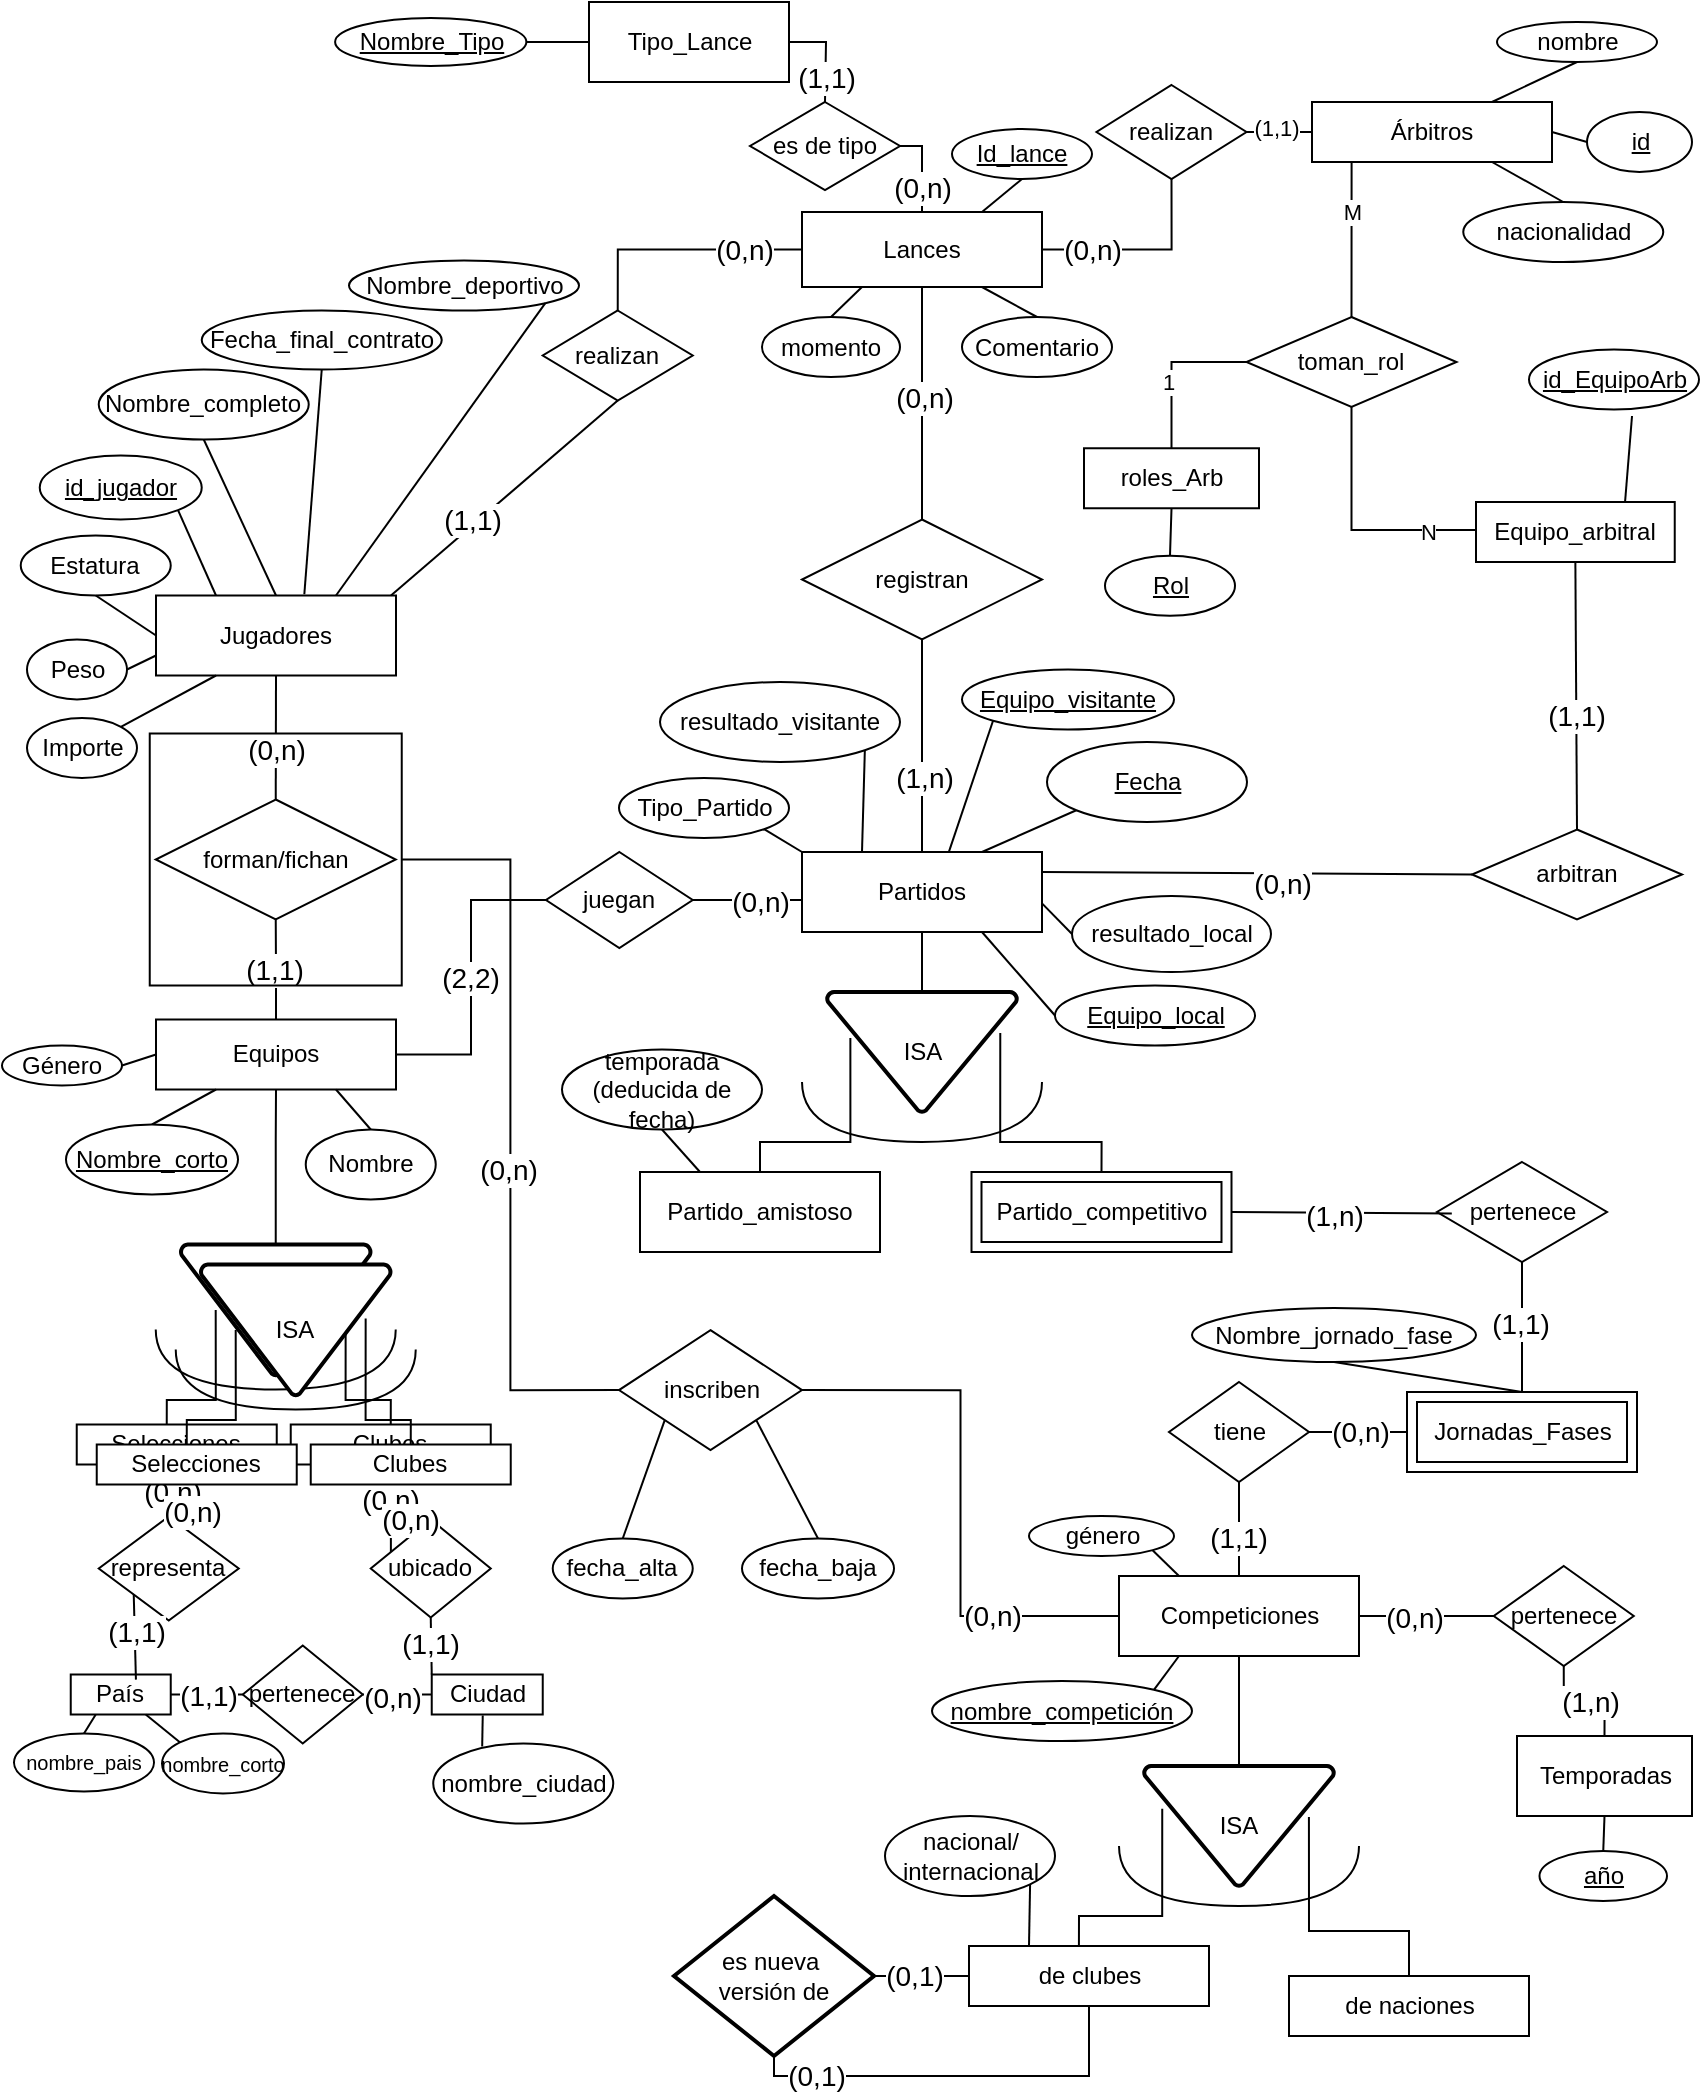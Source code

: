 <mxfile pages="2">
    <diagram id="R2lEEEUBdFMjLlhIrx00" name="Page-1">
        <mxGraphModel dx="666" dy="1882" grid="1" gridSize="10" guides="1" tooltips="1" connect="1" arrows="1" fold="1" page="1" pageScale="1" pageWidth="850" pageHeight="1100" math="0" shadow="0" extFonts="Permanent Marker^https://fonts.googleapis.com/css?family=Permanent+Marker">
            <root>
                <mxCell id="0"/>
                <mxCell id="1" parent="0"/>
                <mxCell id="04urakdWcX9fBKobl6bI-1" value="Partidos" style="rounded=0;whiteSpace=wrap;html=1;" parent="1" vertex="1">
                    <mxGeometry x="400" y="-649" width="120" height="40" as="geometry"/>
                </mxCell>
                <mxCell id="04urakdWcX9fBKobl6bI-2" value="Equipos" style="rounded=0;whiteSpace=wrap;html=1;" parent="1" vertex="1">
                    <mxGeometry x="77" y="-565.25" width="120" height="35" as="geometry"/>
                </mxCell>
                <mxCell id="04urakdWcX9fBKobl6bI-6" value="Nombre" style="ellipse;whiteSpace=wrap;html=1;" parent="1" vertex="1">
                    <mxGeometry x="151.87" y="-510.25" width="65" height="35" as="geometry"/>
                </mxCell>
                <mxCell id="04urakdWcX9fBKobl6bI-9" value="Competiciones" style="rounded=0;whiteSpace=wrap;html=1;" parent="1" vertex="1">
                    <mxGeometry x="558.5" y="-287" width="120" height="40" as="geometry"/>
                </mxCell>
                <mxCell id="04urakdWcX9fBKobl6bI-11" value="Temporadas" style="rounded=0;whiteSpace=wrap;html=1;" parent="1" vertex="1">
                    <mxGeometry x="757.5" y="-207" width="87.5" height="40" as="geometry"/>
                </mxCell>
                <mxCell id="04urakdWcX9fBKobl6bI-15" value="Árbitros" style="rounded=0;whiteSpace=wrap;html=1;" parent="1" vertex="1">
                    <mxGeometry x="655" y="-1024" width="120" height="30" as="geometry"/>
                </mxCell>
                <mxCell id="04urakdWcX9fBKobl6bI-16" value="Equipo_arbitral" style="rounded=0;whiteSpace=wrap;html=1;" parent="1" vertex="1">
                    <mxGeometry x="737" y="-824" width="99.37" height="30" as="geometry"/>
                </mxCell>
                <mxCell id="04urakdWcX9fBKobl6bI-17" value="Jugadores" style="rounded=0;whiteSpace=wrap;html=1;" parent="1" vertex="1">
                    <mxGeometry x="77" y="-777.25" width="120" height="40" as="geometry"/>
                </mxCell>
                <mxCell id="04urakdWcX9fBKobl6bI-18" value="Nombre_completo" style="ellipse;whiteSpace=wrap;html=1;" parent="1" vertex="1">
                    <mxGeometry x="48.37" y="-890.25" width="105" height="35" as="geometry"/>
                </mxCell>
                <mxCell id="04urakdWcX9fBKobl6bI-19" value="Nombre_deportivo" style="ellipse;whiteSpace=wrap;html=1;" parent="1" vertex="1">
                    <mxGeometry x="173.5" y="-944.75" width="115" height="25" as="geometry"/>
                </mxCell>
                <mxCell id="04urakdWcX9fBKobl6bI-21" value="Peso" style="ellipse;whiteSpace=wrap;html=1;" parent="1" vertex="1">
                    <mxGeometry x="12.5" y="-755.25" width="50" height="30" as="geometry"/>
                </mxCell>
                <mxCell id="04urakdWcX9fBKobl6bI-22" value="Estatura" style="ellipse;whiteSpace=wrap;html=1;" parent="1" vertex="1">
                    <mxGeometry x="9.37" y="-807.25" width="75" height="30" as="geometry"/>
                </mxCell>
                <mxCell id="04urakdWcX9fBKobl6bI-23" value="Fecha_final_contrato" style="ellipse;whiteSpace=wrap;html=1;" parent="1" vertex="1">
                    <mxGeometry x="99.87" y="-919.75" width="120" height="29.5" as="geometry"/>
                </mxCell>
                <mxCell id="04urakdWcX9fBKobl6bI-24" value="Importe" style="ellipse;whiteSpace=wrap;html=1;" parent="1" vertex="1">
                    <mxGeometry x="12.5" y="-716" width="55" height="30" as="geometry"/>
                </mxCell>
                <mxCell id="04urakdWcX9fBKobl6bI-25" value="Lances" style="rounded=0;whiteSpace=wrap;html=1;" parent="1" vertex="1">
                    <mxGeometry x="400" y="-969" width="120" height="37.5" as="geometry"/>
                </mxCell>
                <mxCell id="04urakdWcX9fBKobl6bI-27" value="momento" style="ellipse;whiteSpace=wrap;html=1;" parent="1" vertex="1">
                    <mxGeometry x="380" y="-916.5" width="69" height="30" as="geometry"/>
                </mxCell>
                <mxCell id="04urakdWcX9fBKobl6bI-29" value="Comentario" style="ellipse;whiteSpace=wrap;html=1;" parent="1" vertex="1">
                    <mxGeometry x="480" y="-916.5" width="75" height="30" as="geometry"/>
                </mxCell>
                <mxCell id="inNDsGXoUcWYAkGI4Rf3-2" value="resultado_local" style="ellipse;whiteSpace=wrap;html=1;" parent="1" vertex="1">
                    <mxGeometry x="535" y="-627" width="99.5" height="38" as="geometry"/>
                </mxCell>
                <mxCell id="inNDsGXoUcWYAkGI4Rf3-6" value="resultado_visitante" style="ellipse;whiteSpace=wrap;html=1;" parent="1" vertex="1">
                    <mxGeometry x="329" y="-734" width="120" height="40" as="geometry"/>
                </mxCell>
                <mxCell id="inNDsGXoUcWYAkGI4Rf3-11" value="Partido_amistoso" style="rounded=0;whiteSpace=wrap;html=1;" parent="1" vertex="1">
                    <mxGeometry x="319" y="-489" width="120" height="40" as="geometry"/>
                </mxCell>
                <mxCell id="YFh-IGeQEtQM-p5CWIq_-4" value="ISA" style="strokeWidth=2;html=1;shape=mxgraph.flowchart.merge_or_storage;whiteSpace=wrap;" parent="1" vertex="1">
                    <mxGeometry x="571" y="-192" width="95" height="60" as="geometry"/>
                </mxCell>
                <mxCell id="YFh-IGeQEtQM-p5CWIq_-5" value="género" style="ellipse;whiteSpace=wrap;html=1;" parent="1" vertex="1">
                    <mxGeometry x="513.5" y="-317" width="72.5" height="20" as="geometry"/>
                </mxCell>
                <mxCell id="YFh-IGeQEtQM-p5CWIq_-7" value="de naciones" style="rounded=0;whiteSpace=wrap;html=1;" parent="1" vertex="1">
                    <mxGeometry x="643.5" y="-87" width="120" height="30" as="geometry"/>
                </mxCell>
                <mxCell id="YFh-IGeQEtQM-p5CWIq_-8" value="de clubes" style="rounded=0;whiteSpace=wrap;html=1;" parent="1" vertex="1">
                    <mxGeometry x="483.5" y="-102" width="120" height="30" as="geometry"/>
                </mxCell>
                <mxCell id="YFh-IGeQEtQM-p5CWIq_-10" value="nacional/&lt;div&gt;internacional&lt;/div&gt;" style="ellipse;whiteSpace=wrap;html=1;" parent="1" vertex="1">
                    <mxGeometry x="441.5" y="-167" width="85" height="40" as="geometry"/>
                </mxCell>
                <mxCell id="YFh-IGeQEtQM-p5CWIq_-11" value="es nueva&amp;nbsp;&lt;div&gt;versión de&lt;/div&gt;" style="strokeWidth=2;html=1;shape=mxgraph.flowchart.decision;whiteSpace=wrap;" parent="1" vertex="1">
                    <mxGeometry x="336" y="-127" width="100" height="80" as="geometry"/>
                </mxCell>
                <mxCell id="YFh-IGeQEtQM-p5CWIq_-15" value="temporada&lt;div&gt;(deducida de fecha)&lt;/div&gt;" style="ellipse;whiteSpace=wrap;html=1;" parent="1" vertex="1">
                    <mxGeometry x="280" y="-550.25" width="100" height="40" as="geometry"/>
                </mxCell>
                <mxCell id="YFh-IGeQEtQM-p5CWIq_-20" value="forman/fichan" style="shape=rhombus;perimeter=rhombusPerimeter;whiteSpace=wrap;html=1;align=center;" parent="1" vertex="1">
                    <mxGeometry x="76.87" y="-675.25" width="120" height="60" as="geometry"/>
                </mxCell>
                <mxCell id="YFh-IGeQEtQM-p5CWIq_-23" value="toman_rol" style="shape=rhombus;perimeter=rhombusPerimeter;whiteSpace=wrap;html=1;align=center;" parent="1" vertex="1">
                    <mxGeometry x="622.25" y="-916.5" width="105" height="45" as="geometry"/>
                </mxCell>
                <mxCell id="Gta5DQi-riPikVPDDbvj-3" value="realizan" style="shape=rhombus;perimeter=rhombusPerimeter;whiteSpace=wrap;html=1;align=center;" parent="1" vertex="1">
                    <mxGeometry x="270.37" y="-919.75" width="75" height="45" as="geometry"/>
                </mxCell>
                <mxCell id="Gta5DQi-riPikVPDDbvj-8" value="roles_Arb" style="whiteSpace=wrap;html=1;align=center;" parent="1" vertex="1">
                    <mxGeometry x="541" y="-850.87" width="87.5" height="30" as="geometry"/>
                </mxCell>
                <mxCell id="Gta5DQi-riPikVPDDbvj-9" value="Rol" style="ellipse;whiteSpace=wrap;html=1;align=center;fontStyle=4;" parent="1" vertex="1">
                    <mxGeometry x="551.5" y="-797.12" width="65" height="30" as="geometry"/>
                </mxCell>
                <mxCell id="Gta5DQi-riPikVPDDbvj-10" value="inscriben" style="shape=rhombus;perimeter=rhombusPerimeter;whiteSpace=wrap;html=1;align=center;" parent="1" vertex="1">
                    <mxGeometry x="308.5" y="-409.94" width="91.5" height="60" as="geometry"/>
                </mxCell>
                <mxCell id="Gta5DQi-riPikVPDDbvj-20" value="año" style="ellipse;whiteSpace=wrap;html=1;align=center;fontStyle=4;" parent="1" vertex="1">
                    <mxGeometry x="768.75" y="-149.5" width="63.75" height="25" as="geometry"/>
                </mxCell>
                <mxCell id="Gta5DQi-riPikVPDDbvj-22" value="pertenece" style="shape=rhombus;perimeter=rhombusPerimeter;whiteSpace=wrap;html=1;align=center;" parent="1" vertex="1">
                    <mxGeometry x="717.5" y="-494" width="85" height="50" as="geometry"/>
                </mxCell>
                <mxCell id="Gta5DQi-riPikVPDDbvj-24" value="nombre_competición" style="ellipse;whiteSpace=wrap;html=1;align=center;fontStyle=4;" parent="1" vertex="1">
                    <mxGeometry x="465" y="-234.5" width="130" height="30" as="geometry"/>
                </mxCell>
                <mxCell id="Gta5DQi-riPikVPDDbvj-27" value="nacionalidad" style="ellipse;whiteSpace=wrap;html=1;align=center;" parent="1" vertex="1">
                    <mxGeometry x="730.63" y="-974" width="100" height="30" as="geometry"/>
                </mxCell>
                <mxCell id="Gta5DQi-riPikVPDDbvj-28" value="id" style="ellipse;whiteSpace=wrap;html=1;align=center;fontStyle=4;" parent="1" vertex="1">
                    <mxGeometry x="792.5" y="-1019" width="52.5" height="30" as="geometry"/>
                </mxCell>
                <mxCell id="Gta5DQi-riPikVPDDbvj-29" value="nombre" style="ellipse;whiteSpace=wrap;html=1;align=center;" parent="1" vertex="1">
                    <mxGeometry x="747.5" y="-1064" width="80" height="20" as="geometry"/>
                </mxCell>
                <mxCell id="Gta5DQi-riPikVPDDbvj-33" value="fecha_alta" style="ellipse;whiteSpace=wrap;html=1;align=center;" parent="1" vertex="1">
                    <mxGeometry x="275.37" y="-305.75" width="70" height="30" as="geometry"/>
                </mxCell>
                <mxCell id="Gta5DQi-riPikVPDDbvj-35" value="fecha_baja" style="ellipse;whiteSpace=wrap;html=1;align=center;" parent="1" vertex="1">
                    <mxGeometry x="370" y="-305.75" width="76" height="30" as="geometry"/>
                </mxCell>
                <mxCell id="Gta5DQi-riPikVPDDbvj-36" value="registran" style="shape=rhombus;perimeter=rhombusPerimeter;whiteSpace=wrap;html=1;align=center;" parent="1" vertex="1">
                    <mxGeometry x="400" y="-815.25" width="120" height="60" as="geometry"/>
                </mxCell>
                <mxCell id="Gta5DQi-riPikVPDDbvj-40" value="realizan" style="shape=rhombus;perimeter=rhombusPerimeter;whiteSpace=wrap;html=1;align=center;" parent="1" vertex="1">
                    <mxGeometry x="547.25" y="-1032.5" width="75" height="47" as="geometry"/>
                </mxCell>
                <mxCell id="Gta5DQi-riPikVPDDbvj-48" value="ISA" style="strokeWidth=2;html=1;shape=mxgraph.flowchart.merge_or_storage;whiteSpace=wrap;" parent="1" vertex="1">
                    <mxGeometry x="412.5" y="-579" width="95" height="60" as="geometry"/>
                </mxCell>
                <mxCell id="cS88r38_KW8MVmtZ6D21-2" value="ISA" style="strokeWidth=2;html=1;shape=mxgraph.flowchart.merge_or_storage;whiteSpace=wrap;" parent="1" vertex="1">
                    <mxGeometry x="89.37" y="-452.75" width="95" height="65.5" as="geometry"/>
                </mxCell>
                <mxCell id="cS88r38_KW8MVmtZ6D21-3" value="Selecciones" style="rounded=0;whiteSpace=wrap;html=1;" parent="1" vertex="1">
                    <mxGeometry x="37.37" y="-362.75" width="100" height="20" as="geometry"/>
                </mxCell>
                <mxCell id="cS88r38_KW8MVmtZ6D21-5" value="Clubes" style="rounded=0;whiteSpace=wrap;html=1;" parent="1" vertex="1">
                    <mxGeometry x="144.37" y="-362.75" width="100" height="20" as="geometry"/>
                </mxCell>
                <mxCell id="cS88r38_KW8MVmtZ6D21-15" value="Jornadas_Fases" style="shape=ext;margin=3;double=1;whiteSpace=wrap;html=1;align=center;" parent="1" vertex="1">
                    <mxGeometry x="702.5" y="-379" width="115" height="40" as="geometry"/>
                </mxCell>
                <mxCell id="cS88r38_KW8MVmtZ6D21-17" value="tiene" style="shape=rhombus;perimeter=rhombusPerimeter;whiteSpace=wrap;html=1;align=center;" parent="1" vertex="1">
                    <mxGeometry x="583.5" y="-384" width="70" height="50" as="geometry"/>
                </mxCell>
                <mxCell id="cS88r38_KW8MVmtZ6D21-23" value="pertenece" style="shape=rhombus;perimeter=rhombusPerimeter;whiteSpace=wrap;html=1;align=center;" parent="1" vertex="1">
                    <mxGeometry x="745.88" y="-292" width="70" height="50" as="geometry"/>
                </mxCell>
                <mxCell id="LJqsEhRlSRcl8UIKpy76-3" value="" style="endArrow=none;html=1;rounded=0;fontSize=12;startSize=8;endSize=8;entryX=0.25;entryY=1;entryDx=0;entryDy=0;exitX=0.5;exitY=0;exitDx=0;exitDy=0;edgeStyle=orthogonalEdgeStyle;" parent="1" source="YFh-IGeQEtQM-p5CWIq_-23" target="04urakdWcX9fBKobl6bI-15" edge="1">
                    <mxGeometry width="50" height="50" relative="1" as="geometry">
                        <mxPoint x="675" y="-779" as="sourcePoint"/>
                        <mxPoint x="725" y="-829" as="targetPoint"/>
                        <Array as="points">
                            <mxPoint x="675" y="-994"/>
                        </Array>
                    </mxGeometry>
                </mxCell>
                <mxCell id="SiwQUYb9ngDk87hLv0Yr-3" value="M" style="edgeLabel;html=1;align=center;verticalAlign=middle;resizable=0;points=[];" parent="LJqsEhRlSRcl8UIKpy76-3" vertex="1" connectable="0">
                    <mxGeometry x="0.658" relative="1" as="geometry">
                        <mxPoint y="20" as="offset"/>
                    </mxGeometry>
                </mxCell>
                <mxCell id="LJqsEhRlSRcl8UIKpy76-5" value="" style="endArrow=none;html=1;rounded=0;fontSize=12;startSize=8;endSize=8;entryX=0.5;entryY=1;entryDx=0;entryDy=0;exitX=1;exitY=0.5;exitDx=0;exitDy=0;edgeStyle=orthogonalEdgeStyle;" parent="1" source="04urakdWcX9fBKobl6bI-25" target="Gta5DQi-riPikVPDDbvj-40" edge="1">
                    <mxGeometry width="50" height="50" relative="1" as="geometry">
                        <mxPoint x="675" y="-629" as="sourcePoint"/>
                        <mxPoint x="725" y="-679" as="targetPoint"/>
                    </mxGeometry>
                </mxCell>
                <mxCell id="TzkVPNW5jithaWXrd3FV-45" value="&lt;font style=&quot;font-size: 14px;&quot;&gt;(0,n)&lt;/font&gt;" style="edgeLabel;html=1;align=center;verticalAlign=middle;resizable=0;points=[];" parent="LJqsEhRlSRcl8UIKpy76-5" vertex="1" connectable="0">
                    <mxGeometry x="-0.499" relative="1" as="geometry">
                        <mxPoint as="offset"/>
                    </mxGeometry>
                </mxCell>
                <mxCell id="LJqsEhRlSRcl8UIKpy76-6" value="" style="endArrow=none;html=1;rounded=0;fontSize=12;startSize=8;endSize=8;curved=1;exitX=1;exitY=0.5;exitDx=0;exitDy=0;entryX=0;entryY=0.5;entryDx=0;entryDy=0;" parent="1" source="Gta5DQi-riPikVPDDbvj-40" target="04urakdWcX9fBKobl6bI-15" edge="1">
                    <mxGeometry width="50" height="50" relative="1" as="geometry">
                        <mxPoint x="675" y="-629" as="sourcePoint"/>
                        <mxPoint x="645" y="-1015" as="targetPoint"/>
                    </mxGeometry>
                </mxCell>
                <mxCell id="TzkVPNW5jithaWXrd3FV-44" value="(1,1)" style="edgeLabel;html=1;align=center;verticalAlign=middle;resizable=0;points=[];" parent="LJqsEhRlSRcl8UIKpy76-6" vertex="1" connectable="0">
                    <mxGeometry x="-0.15" y="2" relative="1" as="geometry">
                        <mxPoint as="offset"/>
                    </mxGeometry>
                </mxCell>
                <mxCell id="LJqsEhRlSRcl8UIKpy76-8" value="" style="endArrow=none;html=1;rounded=0;fontSize=12;startSize=8;endSize=8;entryX=0;entryY=0.5;entryDx=0;entryDy=0;exitX=0.5;exitY=0;exitDx=0;exitDy=0;edgeStyle=orthogonalEdgeStyle;" parent="1" source="Gta5DQi-riPikVPDDbvj-3" target="04urakdWcX9fBKobl6bI-25" edge="1">
                    <mxGeometry width="50" height="50" relative="1" as="geometry">
                        <mxPoint x="545" y="-849" as="sourcePoint"/>
                        <mxPoint x="595" y="-899" as="targetPoint"/>
                    </mxGeometry>
                </mxCell>
                <mxCell id="TzkVPNW5jithaWXrd3FV-42" value="&lt;font style=&quot;font-size: 14px;&quot;&gt;(0,n)&lt;/font&gt;" style="edgeLabel;html=1;align=center;verticalAlign=middle;resizable=0;points=[];" parent="LJqsEhRlSRcl8UIKpy76-8" vertex="1" connectable="0">
                    <mxGeometry x="0.521" relative="1" as="geometry">
                        <mxPoint as="offset"/>
                    </mxGeometry>
                </mxCell>
                <mxCell id="LJqsEhRlSRcl8UIKpy76-9" value="" style="endArrow=none;html=1;rounded=0;fontSize=12;startSize=8;endSize=8;curved=1;entryX=0.5;entryY=1;entryDx=0;entryDy=0;exitX=0.5;exitY=0;exitDx=0;exitDy=0;" parent="1" source="Gta5DQi-riPikVPDDbvj-36" target="04urakdWcX9fBKobl6bI-25" edge="1">
                    <mxGeometry width="50" height="50" relative="1" as="geometry">
                        <mxPoint x="545" y="-759" as="sourcePoint"/>
                        <mxPoint x="595" y="-809" as="targetPoint"/>
                    </mxGeometry>
                </mxCell>
                <mxCell id="SiwQUYb9ngDk87hLv0Yr-42" value="&lt;font style=&quot;font-size: 14px;&quot;&gt;(0,n)&lt;/font&gt;" style="edgeLabel;html=1;align=center;verticalAlign=middle;resizable=0;points=[];" parent="LJqsEhRlSRcl8UIKpy76-9" vertex="1" connectable="0">
                    <mxGeometry x="0.062" y="-1" relative="1" as="geometry">
                        <mxPoint as="offset"/>
                    </mxGeometry>
                </mxCell>
                <mxCell id="LJqsEhRlSRcl8UIKpy76-10" value="" style="endArrow=none;html=1;rounded=0;fontSize=12;startSize=8;endSize=8;curved=1;entryX=0.5;entryY=1;entryDx=0;entryDy=0;exitX=0.979;exitY=0;exitDx=0;exitDy=0;exitPerimeter=0;" parent="1" source="04urakdWcX9fBKobl6bI-17" target="Gta5DQi-riPikVPDDbvj-3" edge="1">
                    <mxGeometry width="50" height="50" relative="1" as="geometry">
                        <mxPoint x="545" y="-895.25" as="sourcePoint"/>
                        <mxPoint x="595" y="-945.25" as="targetPoint"/>
                    </mxGeometry>
                </mxCell>
                <mxCell id="TzkVPNW5jithaWXrd3FV-43" value="&lt;font style=&quot;font-size: 14px;&quot;&gt;(1,1)&lt;/font&gt;" style="edgeLabel;html=1;align=center;verticalAlign=middle;resizable=0;points=[];" parent="LJqsEhRlSRcl8UIKpy76-10" vertex="1" connectable="0">
                    <mxGeometry x="-0.289" y="-1" relative="1" as="geometry">
                        <mxPoint x="-1" y="-4" as="offset"/>
                    </mxGeometry>
                </mxCell>
                <mxCell id="LJqsEhRlSRcl8UIKpy76-13" value="" style="endArrow=none;html=1;rounded=0;fontSize=12;startSize=8;endSize=8;entryX=0.5;entryY=1;entryDx=0;entryDy=0;exitX=0.5;exitY=0;exitDx=0;exitDy=0;edgeStyle=orthogonalEdgeStyle;" parent="1" source="04urakdWcX9fBKobl6bI-2" target="YFh-IGeQEtQM-p5CWIq_-20" edge="1">
                    <mxGeometry width="50" height="50" relative="1" as="geometry">
                        <mxPoint x="545" y="-705.25" as="sourcePoint"/>
                        <mxPoint x="595" y="-755.25" as="targetPoint"/>
                    </mxGeometry>
                </mxCell>
                <mxCell id="SiwQUYb9ngDk87hLv0Yr-32" value="&lt;font style=&quot;font-size: 14px;&quot;&gt;(1,1)&lt;/font&gt;" style="edgeLabel;html=1;align=center;verticalAlign=middle;resizable=0;points=[];" parent="LJqsEhRlSRcl8UIKpy76-13" vertex="1" connectable="0">
                    <mxGeometry x="-0.224" y="-3" relative="1" as="geometry">
                        <mxPoint x="-4" y="-6" as="offset"/>
                    </mxGeometry>
                </mxCell>
                <mxCell id="LJqsEhRlSRcl8UIKpy76-14" value="" style="endArrow=none;html=1;rounded=0;fontSize=12;startSize=8;endSize=8;entryX=0.5;entryY=1;entryDx=0;entryDy=0;edgeStyle=elbowEdgeStyle;elbow=vertical;exitX=0.5;exitY=0;exitDx=0;exitDy=0;exitPerimeter=0;" parent="1" source="cS88r38_KW8MVmtZ6D21-2" target="04urakdWcX9fBKobl6bI-2" edge="1">
                    <mxGeometry width="50" height="50" relative="1" as="geometry">
                        <mxPoint x="545" y="-495.25" as="sourcePoint"/>
                        <mxPoint x="595" y="-545.25" as="targetPoint"/>
                        <Array as="points">
                            <mxPoint x="145" y="-505.25"/>
                        </Array>
                    </mxGeometry>
                </mxCell>
                <mxCell id="LJqsEhRlSRcl8UIKpy76-15" value="" style="endArrow=none;html=1;rounded=0;fontSize=12;startSize=8;endSize=8;entryX=1;entryY=0.5;entryDx=0;entryDy=0;edgeStyle=orthogonalEdgeStyle;exitX=0;exitY=0.5;exitDx=0;exitDy=0;" parent="1" source="Gta5DQi-riPikVPDDbvj-10" target="XiUle8GG6skzjTlj86Vm-17" edge="1">
                    <mxGeometry width="50" height="50" relative="1" as="geometry">
                        <mxPoint x="270" y="-370" as="sourcePoint"/>
                        <mxPoint x="595" y="-409" as="targetPoint"/>
                    </mxGeometry>
                </mxCell>
                <mxCell id="SiwQUYb9ngDk87hLv0Yr-49" value="&lt;font style=&quot;font-size: 14px;&quot;&gt;(0,n)&lt;/font&gt;" style="edgeLabel;html=1;align=center;verticalAlign=middle;resizable=0;points=[];" parent="LJqsEhRlSRcl8UIKpy76-15" vertex="1" connectable="0">
                    <mxGeometry x="-0.121" y="1" relative="1" as="geometry">
                        <mxPoint as="offset"/>
                    </mxGeometry>
                </mxCell>
                <mxCell id="LJqsEhRlSRcl8UIKpy76-16" value="" style="endArrow=none;html=1;rounded=0;fontSize=12;startSize=8;endSize=8;entryX=0.184;entryY=0.5;entryDx=0;entryDy=0;entryPerimeter=0;exitX=0.45;exitY=0;exitDx=0;exitDy=0;exitPerimeter=0;edgeStyle=orthogonalEdgeStyle;" parent="1" source="cS88r38_KW8MVmtZ6D21-3" target="cS88r38_KW8MVmtZ6D21-2" edge="1">
                    <mxGeometry width="50" height="50" relative="1" as="geometry">
                        <mxPoint x="559.37" y="-452.75" as="sourcePoint"/>
                        <mxPoint x="609.37" y="-502.75" as="targetPoint"/>
                    </mxGeometry>
                </mxCell>
                <mxCell id="LJqsEhRlSRcl8UIKpy76-17" value="" style="endArrow=none;html=1;rounded=0;fontSize=12;startSize=8;endSize=8;exitX=0.5;exitY=0;exitDx=0;exitDy=0;entryX=0.868;entryY=0.412;entryDx=0;entryDy=0;entryPerimeter=0;edgeStyle=orthogonalEdgeStyle;" parent="1" source="cS88r38_KW8MVmtZ6D21-5" target="cS88r38_KW8MVmtZ6D21-2" edge="1">
                    <mxGeometry width="50" height="50" relative="1" as="geometry">
                        <mxPoint x="559.37" y="-452.75" as="sourcePoint"/>
                        <mxPoint x="179.37" y="-422.75" as="targetPoint"/>
                    </mxGeometry>
                </mxCell>
                <mxCell id="LJqsEhRlSRcl8UIKpy76-19" value="" style="endArrow=none;html=1;rounded=0;fontSize=12;startSize=8;endSize=8;curved=1;entryX=0;entryY=0.5;entryDx=0;entryDy=0;exitX=1;exitY=0.5;exitDx=0;exitDy=0;exitPerimeter=0;" parent="1" source="YFh-IGeQEtQM-p5CWIq_-11" target="YFh-IGeQEtQM-p5CWIq_-8" edge="1">
                    <mxGeometry width="50" height="50" relative="1" as="geometry">
                        <mxPoint x="393.5" y="-97" as="sourcePoint"/>
                        <mxPoint x="673.5" y="-297" as="targetPoint"/>
                    </mxGeometry>
                </mxCell>
                <mxCell id="SiwQUYb9ngDk87hLv0Yr-55" value="&lt;font style=&quot;font-size: 14px;&quot;&gt;(0,1)&lt;/font&gt;" style="edgeLabel;html=1;align=center;verticalAlign=middle;resizable=0;points=[];" parent="LJqsEhRlSRcl8UIKpy76-19" vertex="1" connectable="0">
                    <mxGeometry x="-0.163" relative="1" as="geometry">
                        <mxPoint as="offset"/>
                    </mxGeometry>
                </mxCell>
                <mxCell id="LJqsEhRlSRcl8UIKpy76-20" value="" style="endArrow=none;html=1;rounded=0;fontSize=12;startSize=8;endSize=8;exitX=0.5;exitY=1;exitDx=0;exitDy=0;exitPerimeter=0;entryX=0.5;entryY=1;entryDx=0;entryDy=0;edgeStyle=orthogonalEdgeStyle;" parent="1" source="YFh-IGeQEtQM-p5CWIq_-11" target="YFh-IGeQEtQM-p5CWIq_-8" edge="1">
                    <mxGeometry width="50" height="50" relative="1" as="geometry">
                        <mxPoint x="623.5" y="-247" as="sourcePoint"/>
                        <mxPoint x="673.5" y="-297" as="targetPoint"/>
                    </mxGeometry>
                </mxCell>
                <mxCell id="SiwQUYb9ngDk87hLv0Yr-56" value="&lt;font style=&quot;font-size: 14px;&quot;&gt;(0,1)&lt;/font&gt;" style="edgeLabel;html=1;align=center;verticalAlign=middle;resizable=0;points=[];" parent="LJqsEhRlSRcl8UIKpy76-20" vertex="1" connectable="0">
                    <mxGeometry x="-0.699" relative="1" as="geometry">
                        <mxPoint as="offset"/>
                    </mxGeometry>
                </mxCell>
                <mxCell id="LJqsEhRlSRcl8UIKpy76-22" value="" style="endArrow=none;html=1;rounded=0;fontSize=12;startSize=8;endSize=8;exitX=0.458;exitY=0.018;exitDx=0;exitDy=0;exitPerimeter=0;entryX=0.096;entryY=0.356;entryDx=0;entryDy=0;entryPerimeter=0;edgeStyle=orthogonalEdgeStyle;" parent="1" source="YFh-IGeQEtQM-p5CWIq_-8" target="YFh-IGeQEtQM-p5CWIq_-4" edge="1">
                    <mxGeometry width="50" height="50" relative="1" as="geometry">
                        <mxPoint x="623.5" y="-262" as="sourcePoint"/>
                        <mxPoint x="673.5" y="-312" as="targetPoint"/>
                    </mxGeometry>
                </mxCell>
                <mxCell id="LJqsEhRlSRcl8UIKpy76-23" value="" style="endArrow=none;html=1;rounded=0;fontSize=12;startSize=8;endSize=8;exitX=0.5;exitY=0;exitDx=0;exitDy=0;entryX=0.868;entryY=0.426;entryDx=0;entryDy=0;entryPerimeter=0;edgeStyle=orthogonalEdgeStyle;" parent="1" source="YFh-IGeQEtQM-p5CWIq_-7" target="YFh-IGeQEtQM-p5CWIq_-4" edge="1">
                    <mxGeometry width="50" height="50" relative="1" as="geometry">
                        <mxPoint x="623.5" y="-262" as="sourcePoint"/>
                        <mxPoint x="673.5" y="-312" as="targetPoint"/>
                    </mxGeometry>
                </mxCell>
                <mxCell id="LJqsEhRlSRcl8UIKpy76-24" value="" style="endArrow=none;html=1;rounded=0;fontSize=12;startSize=8;endSize=8;curved=1;exitX=0.5;exitY=0;exitDx=0;exitDy=0;exitPerimeter=0;entryX=0.5;entryY=1;entryDx=0;entryDy=0;" parent="1" source="YFh-IGeQEtQM-p5CWIq_-4" target="04urakdWcX9fBKobl6bI-9" edge="1">
                    <mxGeometry width="50" height="50" relative="1" as="geometry">
                        <mxPoint x="623.5" y="-327" as="sourcePoint"/>
                        <mxPoint x="673.5" y="-377" as="targetPoint"/>
                    </mxGeometry>
                </mxCell>
                <mxCell id="LJqsEhRlSRcl8UIKpy76-27" value="" style="endArrow=none;html=1;rounded=0;fontSize=12;startSize=8;endSize=8;entryX=0.5;entryY=0;entryDx=0;entryDy=0;exitX=0.5;exitY=1;exitDx=0;exitDy=0;edgeStyle=orthogonalEdgeStyle;" parent="1" source="cS88r38_KW8MVmtZ6D21-23" target="04urakdWcX9fBKobl6bI-11" edge="1">
                    <mxGeometry width="50" height="50" relative="1" as="geometry">
                        <mxPoint x="764.88" y="-234.5" as="sourcePoint"/>
                        <mxPoint x="812.13" y="-237" as="targetPoint"/>
                    </mxGeometry>
                </mxCell>
                <mxCell id="SiwQUYb9ngDk87hLv0Yr-53" value="&lt;font style=&quot;font-size: 14px;&quot;&gt;(1,n)&lt;/font&gt;" style="edgeLabel;html=1;align=center;verticalAlign=middle;resizable=0;points=[];" parent="LJqsEhRlSRcl8UIKpy76-27" vertex="1" connectable="0">
                    <mxGeometry x="0.092" relative="1" as="geometry">
                        <mxPoint as="offset"/>
                    </mxGeometry>
                </mxCell>
                <mxCell id="LJqsEhRlSRcl8UIKpy76-28" value="" style="endArrow=none;html=1;rounded=0;fontSize=12;startSize=8;endSize=8;exitX=0.5;exitY=0;exitDx=0;exitDy=0;edgeStyle=orthogonalEdgeStyle;entryX=0.5;entryY=1;entryDx=0;entryDy=0;" parent="1" source="04urakdWcX9fBKobl6bI-9" target="cS88r38_KW8MVmtZ6D21-17" edge="1">
                    <mxGeometry width="50" height="50" relative="1" as="geometry">
                        <mxPoint x="663.5" y="-327" as="sourcePoint"/>
                        <mxPoint x="619" y="-332" as="targetPoint"/>
                        <Array as="points">
                            <mxPoint x="619" y="-311"/>
                            <mxPoint x="619" y="-311"/>
                        </Array>
                    </mxGeometry>
                </mxCell>
                <mxCell id="SiwQUYb9ngDk87hLv0Yr-60" value="&lt;font style=&quot;font-size: 14px;&quot;&gt;(1,1)&lt;/font&gt;" style="edgeLabel;html=1;align=center;verticalAlign=middle;resizable=0;points=[];" parent="LJqsEhRlSRcl8UIKpy76-28" vertex="1" connectable="0">
                    <mxGeometry x="-0.184" y="1" relative="1" as="geometry">
                        <mxPoint as="offset"/>
                    </mxGeometry>
                </mxCell>
                <mxCell id="LJqsEhRlSRcl8UIKpy76-30" value="" style="endArrow=none;html=1;rounded=0;fontSize=12;startSize=8;endSize=8;entryX=0;entryY=0.5;entryDx=0;entryDy=0;exitX=1;exitY=0.5;exitDx=0;exitDy=0;edgeStyle=orthogonalEdgeStyle;" parent="1" source="cS88r38_KW8MVmtZ6D21-17" target="cS88r38_KW8MVmtZ6D21-15" edge="1">
                    <mxGeometry width="50" height="50" relative="1" as="geometry">
                        <mxPoint x="663.5" y="-327" as="sourcePoint"/>
                        <mxPoint x="848.5" y="-357" as="targetPoint"/>
                    </mxGeometry>
                </mxCell>
                <mxCell id="SiwQUYb9ngDk87hLv0Yr-59" value="&lt;font style=&quot;font-size: 14px;&quot;&gt;(0,n)&lt;/font&gt;" style="edgeLabel;html=1;align=center;verticalAlign=middle;resizable=0;points=[];" parent="LJqsEhRlSRcl8UIKpy76-30" vertex="1" connectable="0">
                    <mxGeometry x="0.04" relative="1" as="geometry">
                        <mxPoint as="offset"/>
                    </mxGeometry>
                </mxCell>
                <mxCell id="LJqsEhRlSRcl8UIKpy76-31" value="" style="endArrow=none;html=1;rounded=0;fontSize=12;startSize=8;endSize=8;curved=1;entryX=1;entryY=0.5;entryDx=0;entryDy=0;exitX=0.087;exitY=0.515;exitDx=0;exitDy=0;exitPerimeter=0;" parent="1" source="Gta5DQi-riPikVPDDbvj-22" target="XiUle8GG6skzjTlj86Vm-5" edge="1">
                    <mxGeometry width="50" height="50" relative="1" as="geometry">
                        <mxPoint x="585" y="-379" as="sourcePoint"/>
                        <mxPoint x="540" y="-449" as="targetPoint"/>
                    </mxGeometry>
                </mxCell>
                <mxCell id="LJqsEhRlSRcl8UIKpy76-32" value="" style="endArrow=none;html=1;rounded=0;fontSize=12;startSize=8;endSize=8;entryX=0.912;entryY=0.342;entryDx=0;entryDy=0;entryPerimeter=0;exitX=0.5;exitY=0;exitDx=0;exitDy=0;edgeStyle=orthogonalEdgeStyle;" parent="1" source="XiUle8GG6skzjTlj86Vm-5" target="Gta5DQi-riPikVPDDbvj-48" edge="1">
                    <mxGeometry width="50" height="50" relative="1" as="geometry">
                        <mxPoint x="540" y="-489" as="sourcePoint"/>
                        <mxPoint x="635" y="-529" as="targetPoint"/>
                    </mxGeometry>
                </mxCell>
                <mxCell id="LJqsEhRlSRcl8UIKpy76-33" value="" style="endArrow=none;html=1;rounded=0;fontSize=12;startSize=8;endSize=8;exitX=0.5;exitY=0;exitDx=0;exitDy=0;entryX=0.123;entryY=0.384;entryDx=0;entryDy=0;entryPerimeter=0;edgeStyle=orthogonalEdgeStyle;" parent="1" source="inNDsGXoUcWYAkGI4Rf3-11" target="Gta5DQi-riPikVPDDbvj-48" edge="1">
                    <mxGeometry width="50" height="50" relative="1" as="geometry">
                        <mxPoint x="585" y="-479" as="sourcePoint"/>
                        <mxPoint x="635" y="-529" as="targetPoint"/>
                    </mxGeometry>
                </mxCell>
                <mxCell id="LJqsEhRlSRcl8UIKpy76-34" value="" style="endArrow=none;html=1;rounded=0;fontSize=12;startSize=8;endSize=8;curved=1;exitX=0.5;exitY=0;exitDx=0;exitDy=0;exitPerimeter=0;entryX=0.5;entryY=1;entryDx=0;entryDy=0;" parent="1" source="Gta5DQi-riPikVPDDbvj-48" target="04urakdWcX9fBKobl6bI-1" edge="1">
                    <mxGeometry width="50" height="50" relative="1" as="geometry">
                        <mxPoint x="585" y="-599" as="sourcePoint"/>
                        <mxPoint x="635" y="-649" as="targetPoint"/>
                    </mxGeometry>
                </mxCell>
                <mxCell id="LJqsEhRlSRcl8UIKpy76-35" value="" style="endArrow=none;html=1;rounded=0;fontSize=12;startSize=8;endSize=8;curved=1;exitX=0.5;exitY=0;exitDx=0;exitDy=0;entryX=0.5;entryY=1;entryDx=0;entryDy=0;" parent="1" source="04urakdWcX9fBKobl6bI-1" target="Gta5DQi-riPikVPDDbvj-36" edge="1">
                    <mxGeometry width="50" height="50" relative="1" as="geometry">
                        <mxPoint x="585" y="-719" as="sourcePoint"/>
                        <mxPoint x="635" y="-769" as="targetPoint"/>
                    </mxGeometry>
                </mxCell>
                <mxCell id="SiwQUYb9ngDk87hLv0Yr-40" value="&lt;font style=&quot;font-size: 14px;&quot;&gt;(1,n)&lt;/font&gt;" style="edgeLabel;html=1;align=center;verticalAlign=middle;resizable=0;points=[];" parent="LJqsEhRlSRcl8UIKpy76-35" vertex="1" connectable="0">
                    <mxGeometry x="-0.294" y="-1" relative="1" as="geometry">
                        <mxPoint as="offset"/>
                    </mxGeometry>
                </mxCell>
                <mxCell id="TzkVPNW5jithaWXrd3FV-1" value="" style="endArrow=none;html=1;rounded=0;entryX=0.5;entryY=0;entryDx=0;entryDy=0;exitX=0.5;exitY=1;exitDx=0;exitDy=0;" parent="1" source="Gta5DQi-riPikVPDDbvj-8" target="Gta5DQi-riPikVPDDbvj-9" edge="1">
                    <mxGeometry width="50" height="50" relative="1" as="geometry">
                        <mxPoint x="444.75" y="-802.12" as="sourcePoint"/>
                        <mxPoint x="494.75" y="-852.12" as="targetPoint"/>
                    </mxGeometry>
                </mxCell>
                <mxCell id="TzkVPNW5jithaWXrd3FV-2" value="" style="endArrow=none;html=1;rounded=0;entryX=0.5;entryY=1;entryDx=0;entryDy=0;exitX=0.75;exitY=0;exitDx=0;exitDy=0;" parent="1" source="04urakdWcX9fBKobl6bI-15" target="Gta5DQi-riPikVPDDbvj-29" edge="1">
                    <mxGeometry width="50" height="50" relative="1" as="geometry">
                        <mxPoint x="792.5" y="-994" as="sourcePoint"/>
                        <mxPoint x="842.5" y="-1044" as="targetPoint"/>
                    </mxGeometry>
                </mxCell>
                <mxCell id="TzkVPNW5jithaWXrd3FV-3" value="" style="endArrow=none;html=1;rounded=0;entryX=0.75;entryY=1;entryDx=0;entryDy=0;exitX=0.5;exitY=0;exitDx=0;exitDy=0;" parent="1" source="Gta5DQi-riPikVPDDbvj-27" target="04urakdWcX9fBKobl6bI-15" edge="1">
                    <mxGeometry width="50" height="50" relative="1" as="geometry">
                        <mxPoint x="740" y="-968.5" as="sourcePoint"/>
                        <mxPoint x="765" y="-985.5" as="targetPoint"/>
                    </mxGeometry>
                </mxCell>
                <mxCell id="TzkVPNW5jithaWXrd3FV-4" value="" style="endArrow=none;html=1;rounded=0;entryX=0;entryY=0.5;entryDx=0;entryDy=0;exitX=1;exitY=0.5;exitDx=0;exitDy=0;" parent="1" source="04urakdWcX9fBKobl6bI-15" target="Gta5DQi-riPikVPDDbvj-28" edge="1">
                    <mxGeometry width="50" height="50" relative="1" as="geometry">
                        <mxPoint x="765.5" y="-1004" as="sourcePoint"/>
                        <mxPoint x="790.5" y="-1021" as="targetPoint"/>
                    </mxGeometry>
                </mxCell>
                <mxCell id="TzkVPNW5jithaWXrd3FV-5" value="" style="endArrow=none;html=1;rounded=0;entryX=0.5;entryY=1;entryDx=0;entryDy=0;exitX=0.75;exitY=0;exitDx=0;exitDy=0;" parent="1" source="04urakdWcX9fBKobl6bI-25" target="SiwQUYb9ngDk87hLv0Yr-26" edge="1">
                    <mxGeometry width="50" height="50" relative="1" as="geometry">
                        <mxPoint x="545" y="-919" as="sourcePoint"/>
                        <mxPoint x="485.75" y="-1007.5" as="targetPoint"/>
                    </mxGeometry>
                </mxCell>
                <mxCell id="TzkVPNW5jithaWXrd3FV-6" value="" style="endArrow=none;html=1;rounded=0;entryX=1;entryY=0.5;entryDx=0;entryDy=0;exitX=0;exitY=0.5;exitDx=0;exitDy=0;" parent="1" source="XiUle8GG6skzjTlj86Vm-29" target="XiUle8GG6skzjTlj86Vm-37" edge="1">
                    <mxGeometry width="50" height="50" relative="1" as="geometry">
                        <mxPoint x="375" y="-939" as="sourcePoint"/>
                        <mxPoint x="267.87" y="-1054" as="targetPoint"/>
                    </mxGeometry>
                </mxCell>
                <mxCell id="TzkVPNW5jithaWXrd3FV-7" value="" style="endArrow=none;html=1;rounded=0;entryX=0.25;entryY=1;entryDx=0;entryDy=0;exitX=0.5;exitY=0;exitDx=0;exitDy=0;" parent="1" source="04urakdWcX9fBKobl6bI-27" target="04urakdWcX9fBKobl6bI-25" edge="1">
                    <mxGeometry width="50" height="50" relative="1" as="geometry">
                        <mxPoint x="395" y="-869" as="sourcePoint"/>
                        <mxPoint x="445" y="-919" as="targetPoint"/>
                    </mxGeometry>
                </mxCell>
                <mxCell id="TzkVPNW5jithaWXrd3FV-8" value="" style="endArrow=none;html=1;rounded=0;entryX=0.75;entryY=1;entryDx=0;entryDy=0;exitX=0.5;exitY=0;exitDx=0;exitDy=0;" parent="1" source="04urakdWcX9fBKobl6bI-29" target="04urakdWcX9fBKobl6bI-25" edge="1">
                    <mxGeometry width="50" height="50" relative="1" as="geometry">
                        <mxPoint x="515" y="-889" as="sourcePoint"/>
                        <mxPoint x="565" y="-939" as="targetPoint"/>
                    </mxGeometry>
                </mxCell>
                <mxCell id="TzkVPNW5jithaWXrd3FV-10" value="" style="endArrow=none;html=1;rounded=0;entryX=0.75;entryY=0;entryDx=0;entryDy=0;exitX=0.606;exitY=1.108;exitDx=0;exitDy=0;exitPerimeter=0;" parent="1" source="SiwQUYb9ngDk87hLv0Yr-25" target="04urakdWcX9fBKobl6bI-16" edge="1">
                    <mxGeometry width="50" height="50" relative="1" as="geometry">
                        <mxPoint x="780.63" y="-802.75" as="sourcePoint"/>
                        <mxPoint x="745.63" y="-837.75" as="targetPoint"/>
                    </mxGeometry>
                </mxCell>
                <mxCell id="TzkVPNW5jithaWXrd3FV-11" value="" style="endArrow=none;html=1;rounded=0;entryX=0;entryY=0.5;entryDx=0;entryDy=0;exitX=1;exitY=0.642;exitDx=0;exitDy=0;exitPerimeter=0;" parent="1" source="04urakdWcX9fBKobl6bI-1" target="inNDsGXoUcWYAkGI4Rf3-2" edge="1">
                    <mxGeometry width="50" height="50" relative="1" as="geometry">
                        <mxPoint x="425" y="-609" as="sourcePoint"/>
                        <mxPoint x="475" y="-659" as="targetPoint"/>
                    </mxGeometry>
                </mxCell>
                <mxCell id="TzkVPNW5jithaWXrd3FV-12" value="" style="endArrow=none;html=1;rounded=0;entryX=0.75;entryY=0;entryDx=0;entryDy=0;exitX=0;exitY=1;exitDx=0;exitDy=0;" parent="1" source="SiwQUYb9ngDk87hLv0Yr-24" target="04urakdWcX9fBKobl6bI-1" edge="1">
                    <mxGeometry width="50" height="50" relative="1" as="geometry">
                        <mxPoint x="419" y="-679" as="sourcePoint"/>
                        <mxPoint x="547" y="-645" as="targetPoint"/>
                    </mxGeometry>
                </mxCell>
                <mxCell id="TzkVPNW5jithaWXrd3FV-13" value="" style="endArrow=none;html=1;rounded=0;entryX=1;entryY=1;entryDx=0;entryDy=0;exitX=0.25;exitY=0;exitDx=0;exitDy=0;" parent="1" source="04urakdWcX9fBKobl6bI-1" target="inNDsGXoUcWYAkGI4Rf3-6" edge="1">
                    <mxGeometry width="50" height="50" relative="1" as="geometry">
                        <mxPoint x="345" y="-589" as="sourcePoint"/>
                        <mxPoint x="395" y="-639" as="targetPoint"/>
                    </mxGeometry>
                </mxCell>
                <mxCell id="TzkVPNW5jithaWXrd3FV-14" value="" style="endArrow=none;html=1;rounded=0;entryX=0.611;entryY=0.008;entryDx=0;entryDy=0;exitX=0;exitY=1;exitDx=0;exitDy=0;entryPerimeter=0;" parent="1" source="SiwQUYb9ngDk87hLv0Yr-21" target="04urakdWcX9fBKobl6bI-1" edge="1">
                    <mxGeometry width="50" height="50" relative="1" as="geometry">
                        <mxPoint x="372.921" y="-613.603" as="sourcePoint"/>
                        <mxPoint x="435" y="-629" as="targetPoint"/>
                    </mxGeometry>
                </mxCell>
                <mxCell id="TzkVPNW5jithaWXrd3FV-15" value="" style="endArrow=none;html=1;rounded=0;entryX=0.75;entryY=1;entryDx=0;entryDy=0;exitX=0;exitY=0.5;exitDx=0;exitDy=0;" parent="1" source="SiwQUYb9ngDk87hLv0Yr-23" target="04urakdWcX9fBKobl6bI-1" edge="1">
                    <mxGeometry width="50" height="50" relative="1" as="geometry">
                        <mxPoint x="542.547" y="-613.188" as="sourcePoint"/>
                        <mxPoint x="545" y="-619" as="targetPoint"/>
                    </mxGeometry>
                </mxCell>
                <mxCell id="TzkVPNW5jithaWXrd3FV-17" value="" style="endArrow=none;html=1;rounded=0;entryX=1;entryY=0.5;entryDx=0;entryDy=0;exitX=0;exitY=0.75;exitDx=0;exitDy=0;" parent="1" source="04urakdWcX9fBKobl6bI-17" target="04urakdWcX9fBKobl6bI-21" edge="1">
                    <mxGeometry width="50" height="50" relative="1" as="geometry">
                        <mxPoint x="86" y="-747.25" as="sourcePoint"/>
                        <mxPoint x="245" y="-1005.25" as="targetPoint"/>
                    </mxGeometry>
                </mxCell>
                <mxCell id="TzkVPNW5jithaWXrd3FV-18" value="" style="endArrow=none;html=1;rounded=0;entryX=0.5;entryY=1;entryDx=0;entryDy=0;exitX=0;exitY=0.5;exitDx=0;exitDy=0;" parent="1" source="04urakdWcX9fBKobl6bI-17" target="04urakdWcX9fBKobl6bI-22" edge="1">
                    <mxGeometry width="50" height="50" relative="1" as="geometry">
                        <mxPoint x="185" y="-865.25" as="sourcePoint"/>
                        <mxPoint x="235" y="-915.25" as="targetPoint"/>
                    </mxGeometry>
                </mxCell>
                <mxCell id="TzkVPNW5jithaWXrd3FV-19" value="" style="endArrow=none;html=1;rounded=0;entryX=1;entryY=1;entryDx=0;entryDy=0;exitX=0.75;exitY=0;exitDx=0;exitDy=0;" parent="1" source="04urakdWcX9fBKobl6bI-17" target="04urakdWcX9fBKobl6bI-19" edge="1">
                    <mxGeometry width="50" height="50" relative="1" as="geometry">
                        <mxPoint x="155" y="-895.25" as="sourcePoint"/>
                        <mxPoint x="205" y="-945.25" as="targetPoint"/>
                    </mxGeometry>
                </mxCell>
                <mxCell id="TzkVPNW5jithaWXrd3FV-20" value="" style="endArrow=none;html=1;rounded=0;entryX=0.5;entryY=1;entryDx=0;entryDy=0;exitX=0.618;exitY=-0.016;exitDx=0;exitDy=0;exitPerimeter=0;" parent="1" source="04urakdWcX9fBKobl6bI-17" target="04urakdWcX9fBKobl6bI-23" edge="1">
                    <mxGeometry width="50" height="50" relative="1" as="geometry">
                        <mxPoint x="115" y="-915.25" as="sourcePoint"/>
                        <mxPoint x="165" y="-965.25" as="targetPoint"/>
                    </mxGeometry>
                </mxCell>
                <mxCell id="TzkVPNW5jithaWXrd3FV-21" value="" style="endArrow=none;html=1;rounded=0;entryX=1;entryY=0;entryDx=0;entryDy=0;exitX=0.25;exitY=1;exitDx=0;exitDy=0;" parent="1" source="04urakdWcX9fBKobl6bI-17" target="04urakdWcX9fBKobl6bI-24" edge="1">
                    <mxGeometry width="50" height="50" relative="1" as="geometry">
                        <mxPoint x="145" y="-895.25" as="sourcePoint"/>
                        <mxPoint x="195" y="-945.25" as="targetPoint"/>
                    </mxGeometry>
                </mxCell>
                <mxCell id="TzkVPNW5jithaWXrd3FV-24" value="" style="endArrow=none;html=1;rounded=0;entryX=0.5;entryY=0;entryDx=0;entryDy=0;exitX=0.5;exitY=1;exitDx=0;exitDy=0;" parent="1" source="04urakdWcX9fBKobl6bI-18" target="04urakdWcX9fBKobl6bI-17" edge="1">
                    <mxGeometry width="50" height="50" relative="1" as="geometry">
                        <mxPoint x="195" y="-855.25" as="sourcePoint"/>
                        <mxPoint x="245" y="-905.25" as="targetPoint"/>
                    </mxGeometry>
                </mxCell>
                <mxCell id="TzkVPNW5jithaWXrd3FV-25" value="" style="endArrow=none;html=1;rounded=0;entryX=0.5;entryY=0;entryDx=0;entryDy=0;exitX=0.75;exitY=1;exitDx=0;exitDy=0;" parent="1" source="04urakdWcX9fBKobl6bI-2" target="04urakdWcX9fBKobl6bI-6" edge="1">
                    <mxGeometry width="50" height="50" relative="1" as="geometry">
                        <mxPoint x="2" y="-434.62" as="sourcePoint"/>
                        <mxPoint x="52" y="-484.62" as="targetPoint"/>
                    </mxGeometry>
                </mxCell>
                <mxCell id="TzkVPNW5jithaWXrd3FV-26" value="" style="endArrow=none;html=1;rounded=0;entryX=0.5;entryY=0;entryDx=0;entryDy=0;exitX=0.25;exitY=1;exitDx=0;exitDy=0;" parent="1" source="04urakdWcX9fBKobl6bI-2" target="SiwQUYb9ngDk87hLv0Yr-12" edge="1">
                    <mxGeometry width="50" height="50" relative="1" as="geometry">
                        <mxPoint x="172" y="-474.62" as="sourcePoint"/>
                        <mxPoint x="27" y="-554.62" as="targetPoint"/>
                    </mxGeometry>
                </mxCell>
                <mxCell id="TzkVPNW5jithaWXrd3FV-27" value="" style="endArrow=none;html=1;rounded=0;exitX=0.5;exitY=0;exitDx=0;exitDy=0;entryX=0.458;entryY=0.993;entryDx=0;entryDy=0;entryPerimeter=0;" parent="1" source="7RV-Xho5Ibt-8_JDrtLR-16" target="cS88r38_KW8MVmtZ6D21-3" edge="1">
                    <mxGeometry width="50" height="50" relative="1" as="geometry">
                        <mxPoint x="84.37" y="-327.75" as="sourcePoint"/>
                        <mxPoint x="81.37" y="-337.25" as="targetPoint"/>
                    </mxGeometry>
                </mxCell>
                <mxCell id="7RV-Xho5Ibt-8_JDrtLR-18" value="&lt;font style=&quot;font-size: 14px;&quot;&gt;(0,n)&lt;/font&gt;" style="edgeLabel;html=1;align=center;verticalAlign=middle;resizable=0;points=[];" parent="TzkVPNW5jithaWXrd3FV-27" vertex="1" connectable="0">
                    <mxGeometry x="-0.088" y="-1" relative="1" as="geometry">
                        <mxPoint as="offset"/>
                    </mxGeometry>
                </mxCell>
                <mxCell id="TzkVPNW5jithaWXrd3FV-28" value="" style="endArrow=none;html=1;rounded=0;entryX=0.5;entryY=1;entryDx=0;entryDy=0;exitX=0.168;exitY=0.398;exitDx=0;exitDy=0;exitPerimeter=0;" parent="1" source="7RV-Xho5Ibt-8_JDrtLR-12" target="cS88r38_KW8MVmtZ6D21-5" edge="1">
                    <mxGeometry width="50" height="50" relative="1" as="geometry">
                        <mxPoint x="194.37" y="-327.75" as="sourcePoint"/>
                        <mxPoint x="169.37" y="-352.75" as="targetPoint"/>
                    </mxGeometry>
                </mxCell>
                <mxCell id="7RV-Xho5Ibt-8_JDrtLR-15" value="&lt;font style=&quot;font-size: 14px;&quot;&gt;(0,n)&lt;/font&gt;" style="edgeLabel;html=1;align=center;verticalAlign=middle;resizable=0;points=[];" parent="TzkVPNW5jithaWXrd3FV-28" vertex="1" connectable="0">
                    <mxGeometry x="0.268" y="1" relative="1" as="geometry">
                        <mxPoint as="offset"/>
                    </mxGeometry>
                </mxCell>
                <mxCell id="TzkVPNW5jithaWXrd3FV-29" value="" style="endArrow=none;html=1;rounded=0;exitX=0.5;exitY=0;exitDx=0;exitDy=0;entryX=0;entryY=1;entryDx=0;entryDy=0;" parent="1" source="Gta5DQi-riPikVPDDbvj-33" target="Gta5DQi-riPikVPDDbvj-10" edge="1">
                    <mxGeometry width="50" height="50" relative="1" as="geometry">
                        <mxPoint x="323.5" y="-469.32" as="sourcePoint"/>
                        <mxPoint x="330" y="-330" as="targetPoint"/>
                    </mxGeometry>
                </mxCell>
                <mxCell id="TzkVPNW5jithaWXrd3FV-30" value="" style="endArrow=none;html=1;rounded=0;entryX=0.5;entryY=0;entryDx=0;entryDy=0;exitX=1;exitY=1;exitDx=0;exitDy=0;" parent="1" source="Gta5DQi-riPikVPDDbvj-10" target="Gta5DQi-riPikVPDDbvj-35" edge="1">
                    <mxGeometry width="50" height="50" relative="1" as="geometry">
                        <mxPoint x="430" y="-360" as="sourcePoint"/>
                        <mxPoint x="379.943" y="-328.56" as="targetPoint"/>
                    </mxGeometry>
                </mxCell>
                <mxCell id="TzkVPNW5jithaWXrd3FV-31" value="" style="endArrow=none;html=1;rounded=0;entryX=1;entryY=1;entryDx=0;entryDy=0;exitX=0.25;exitY=0;exitDx=0;exitDy=0;" parent="1" source="04urakdWcX9fBKobl6bI-9" target="YFh-IGeQEtQM-p5CWIq_-5" edge="1">
                    <mxGeometry width="50" height="50" relative="1" as="geometry">
                        <mxPoint x="513.5" y="-207" as="sourcePoint"/>
                        <mxPoint x="563.5" y="-257" as="targetPoint"/>
                    </mxGeometry>
                </mxCell>
                <mxCell id="TzkVPNW5jithaWXrd3FV-33" value="" style="endArrow=none;html=1;rounded=0;entryX=1;entryY=1;entryDx=0;entryDy=0;exitX=0.25;exitY=0;exitDx=0;exitDy=0;" parent="1" source="YFh-IGeQEtQM-p5CWIq_-8" target="YFh-IGeQEtQM-p5CWIq_-10" edge="1">
                    <mxGeometry width="50" height="50" relative="1" as="geometry">
                        <mxPoint x="503.5" y="-77" as="sourcePoint"/>
                        <mxPoint x="471" y="-127" as="targetPoint"/>
                    </mxGeometry>
                </mxCell>
                <mxCell id="TzkVPNW5jithaWXrd3FV-34" value="" style="endArrow=none;html=1;rounded=0;entryX=0.25;entryY=1;entryDx=0;entryDy=0;exitX=1;exitY=0;exitDx=0;exitDy=0;" parent="1" source="Gta5DQi-riPikVPDDbvj-24" target="04urakdWcX9fBKobl6bI-9" edge="1">
                    <mxGeometry width="50" height="50" relative="1" as="geometry">
                        <mxPoint x="593.5" y="-42" as="sourcePoint"/>
                        <mxPoint x="643.5" y="-92" as="targetPoint"/>
                    </mxGeometry>
                </mxCell>
                <mxCell id="TzkVPNW5jithaWXrd3FV-37" value="" style="endArrow=none;html=1;rounded=0;entryX=0.5;entryY=0;entryDx=0;entryDy=0;exitX=0.5;exitY=1;exitDx=0;exitDy=0;" parent="1" source="04urakdWcX9fBKobl6bI-11" target="Gta5DQi-riPikVPDDbvj-20" edge="1">
                    <mxGeometry width="50" height="50" relative="1" as="geometry">
                        <mxPoint x="717.38" y="-317" as="sourcePoint"/>
                        <mxPoint x="767.38" y="-367" as="targetPoint"/>
                    </mxGeometry>
                </mxCell>
                <mxCell id="SiwQUYb9ngDk87hLv0Yr-7" value="juegan" style="shape=rhombus;perimeter=rhombusPerimeter;whiteSpace=wrap;html=1;align=center;" parent="1" vertex="1">
                    <mxGeometry x="271.99" y="-649" width="73.38" height="48" as="geometry"/>
                </mxCell>
                <mxCell id="SiwQUYb9ngDk87hLv0Yr-8" value="" style="endArrow=none;html=1;rounded=0;entryX=0;entryY=0.5;entryDx=0;entryDy=0;exitX=1;exitY=0.5;exitDx=0;exitDy=0;edgeStyle=elbowEdgeStyle;" parent="1" source="04urakdWcX9fBKobl6bI-2" target="SiwQUYb9ngDk87hLv0Yr-7" edge="1">
                    <mxGeometry width="50" height="50" relative="1" as="geometry">
                        <mxPoint x="145" y="-459" as="sourcePoint"/>
                        <mxPoint x="195" y="-509" as="targetPoint"/>
                    </mxGeometry>
                </mxCell>
                <mxCell id="SiwQUYb9ngDk87hLv0Yr-43" value="&lt;font style=&quot;font-size: 14px;&quot;&gt;(2,2)&lt;/font&gt;" style="edgeLabel;html=1;align=center;verticalAlign=middle;resizable=0;points=[];" parent="SiwQUYb9ngDk87hLv0Yr-8" vertex="1" connectable="0">
                    <mxGeometry y="1" relative="1" as="geometry">
                        <mxPoint as="offset"/>
                    </mxGeometry>
                </mxCell>
                <mxCell id="SiwQUYb9ngDk87hLv0Yr-9" value="" style="endArrow=none;html=1;rounded=0;exitX=1;exitY=0.5;exitDx=0;exitDy=0;entryX=0;entryY=0.5;entryDx=0;entryDy=0;edgeStyle=elbowEdgeStyle;elbow=vertical;" parent="1" source="SiwQUYb9ngDk87hLv0Yr-7" target="04urakdWcX9fBKobl6bI-1" edge="1">
                    <mxGeometry width="50" height="50" relative="1" as="geometry">
                        <mxPoint x="235" y="-639" as="sourcePoint"/>
                        <mxPoint x="285" y="-689" as="targetPoint"/>
                        <Array as="points">
                            <mxPoint x="376" y="-625"/>
                        </Array>
                    </mxGeometry>
                </mxCell>
                <mxCell id="SiwQUYb9ngDk87hLv0Yr-34" value="&lt;font style=&quot;font-size: 14px;&quot;&gt;(0,n)&lt;/font&gt;" style="edgeLabel;html=1;align=center;verticalAlign=middle;resizable=0;points=[];" parent="SiwQUYb9ngDk87hLv0Yr-9" vertex="1" connectable="0">
                    <mxGeometry x="0.151" y="-1" relative="1" as="geometry">
                        <mxPoint as="offset"/>
                    </mxGeometry>
                </mxCell>
                <mxCell id="SiwQUYb9ngDk87hLv0Yr-12" value="Nombre_corto" style="ellipse;whiteSpace=wrap;html=1;align=center;fontStyle=4;" parent="1" vertex="1">
                    <mxGeometry x="32" y="-512.75" width="86" height="35" as="geometry"/>
                </mxCell>
                <mxCell id="SiwQUYb9ngDk87hLv0Yr-17" value="Nombre_jornado_fase" style="ellipse;whiteSpace=wrap;html=1;align=center;" parent="1" vertex="1">
                    <mxGeometry x="595" y="-421" width="142" height="27" as="geometry"/>
                </mxCell>
                <mxCell id="SiwQUYb9ngDk87hLv0Yr-18" value="" style="endArrow=none;html=1;rounded=0;entryX=0.5;entryY=1;entryDx=0;entryDy=0;exitX=0.5;exitY=0;exitDx=0;exitDy=0;" parent="1" source="cS88r38_KW8MVmtZ6D21-15" target="SiwQUYb9ngDk87hLv0Yr-17" edge="1">
                    <mxGeometry width="50" height="50" relative="1" as="geometry">
                        <mxPoint x="755" y="-369" as="sourcePoint"/>
                        <mxPoint x="805" y="-419" as="targetPoint"/>
                    </mxGeometry>
                </mxCell>
                <mxCell id="SiwQUYb9ngDk87hLv0Yr-19" value="" style="endArrow=none;html=1;rounded=0;entryX=1;entryY=0.5;entryDx=0;entryDy=0;exitX=0;exitY=0.5;exitDx=0;exitDy=0;" parent="1" source="cS88r38_KW8MVmtZ6D21-23" target="04urakdWcX9fBKobl6bI-9" edge="1">
                    <mxGeometry width="50" height="50" relative="1" as="geometry">
                        <mxPoint x="683.5" y="-207" as="sourcePoint"/>
                        <mxPoint x="733.5" y="-257" as="targetPoint"/>
                    </mxGeometry>
                </mxCell>
                <mxCell id="SiwQUYb9ngDk87hLv0Yr-54" value="&lt;font style=&quot;font-size: 14px;&quot;&gt;(0,n)&lt;/font&gt;" style="edgeLabel;html=1;align=center;verticalAlign=middle;resizable=0;points=[];" parent="SiwQUYb9ngDk87hLv0Yr-19" vertex="1" connectable="0">
                    <mxGeometry x="0.2" y="1" relative="1" as="geometry">
                        <mxPoint as="offset"/>
                    </mxGeometry>
                </mxCell>
                <mxCell id="SiwQUYb9ngDk87hLv0Yr-20" value="id_jugador" style="ellipse;whiteSpace=wrap;html=1;align=center;fontStyle=4;" parent="1" vertex="1">
                    <mxGeometry x="18.87" y="-847.25" width="81" height="32" as="geometry"/>
                </mxCell>
                <mxCell id="SiwQUYb9ngDk87hLv0Yr-21" value="Equipo_visitante" style="ellipse;whiteSpace=wrap;html=1;align=center;fontStyle=4;" parent="1" vertex="1">
                    <mxGeometry x="480" y="-740.25" width="106" height="30" as="geometry"/>
                </mxCell>
                <mxCell id="SiwQUYb9ngDk87hLv0Yr-23" value="Equipo_local" style="ellipse;whiteSpace=wrap;html=1;align=center;fontStyle=4;" parent="1" vertex="1">
                    <mxGeometry x="526.5" y="-582.25" width="100" height="30" as="geometry"/>
                </mxCell>
                <mxCell id="SiwQUYb9ngDk87hLv0Yr-24" value="Fecha" style="ellipse;whiteSpace=wrap;html=1;align=center;fontStyle=4;" parent="1" vertex="1">
                    <mxGeometry x="522.5" y="-704" width="100" height="40" as="geometry"/>
                </mxCell>
                <mxCell id="SiwQUYb9ngDk87hLv0Yr-25" value="id_EquipoArb" style="ellipse;whiteSpace=wrap;html=1;align=center;fontStyle=4;" parent="1" vertex="1">
                    <mxGeometry x="763.5" y="-900.25" width="85" height="30" as="geometry"/>
                </mxCell>
                <mxCell id="SiwQUYb9ngDk87hLv0Yr-26" value="Id_lance" style="ellipse;whiteSpace=wrap;html=1;align=center;fontStyle=4;" parent="1" vertex="1">
                    <mxGeometry x="475" y="-1010.5" width="70" height="25" as="geometry"/>
                </mxCell>
                <mxCell id="SiwQUYb9ngDk87hLv0Yr-36" value="" style="shape=requiredInterface;html=1;verticalLabelPosition=bottom;sketch=0;rotation=90;" parent="1" vertex="1">
                    <mxGeometry x="445" y="-579" width="30" height="120" as="geometry"/>
                </mxCell>
                <mxCell id="SiwQUYb9ngDk87hLv0Yr-37" value="" style="shape=requiredInterface;html=1;verticalLabelPosition=bottom;sketch=0;rotation=90;" parent="1" vertex="1">
                    <mxGeometry x="603.5" y="-197" width="30" height="120" as="geometry"/>
                </mxCell>
                <mxCell id="SiwQUYb9ngDk87hLv0Yr-38" value="" style="shape=requiredInterface;html=1;verticalLabelPosition=bottom;sketch=0;rotation=90;" parent="1" vertex="1">
                    <mxGeometry x="121.87" y="-455.25" width="30" height="120" as="geometry"/>
                </mxCell>
                <mxCell id="7RV-Xho5Ibt-8_JDrtLR-1" value="País&lt;span style=&quot;color: rgba(0, 0, 0, 0); font-family: monospace; font-size: 0px; text-align: start; text-wrap: nowrap;&quot;&gt;%3CmxGraphModel%3E%3Croot%3E%3CmxCell%20id%3D%220%22%2F%3E%3CmxCell%20id%3D%221%22%20parent%3D%220%22%2F%3E%3CmxCell%20id%3D%222%22%20value%3D%22Selecciones%22%20style%3D%22rounded%3D0%3BwhiteSpace%3Dwrap%3Bhtml%3D1%3B%22%20vertex%3D%221%22%20parent%3D%221%22%3E%3CmxGeometry%20x%3D%223%22%20y%3D%22-205.5%22%20width%3D%22100%22%20height%3D%2220%22%20as%3D%22geometry%22%2F%3E%3C%2FmxCell%3E%3C%2Froot%3E%3C%2FmxGraphModel%3E&lt;/span&gt;" style="rounded=0;whiteSpace=wrap;html=1;" parent="1" vertex="1">
                    <mxGeometry x="34.37" y="-237.75" width="50" height="20" as="geometry"/>
                </mxCell>
                <mxCell id="7RV-Xho5Ibt-8_JDrtLR-2" value="Ciudad" style="rounded=0;whiteSpace=wrap;html=1;" parent="1" vertex="1">
                    <mxGeometry x="214.87" y="-237.75" width="55.5" height="20" as="geometry"/>
                </mxCell>
                <mxCell id="7RV-Xho5Ibt-8_JDrtLR-3" value="&lt;font style=&quot;font-size: 10px;&quot;&gt;nombre_pais&lt;/font&gt;" style="ellipse;whiteSpace=wrap;html=1;" parent="1" vertex="1">
                    <mxGeometry x="6" y="-208.25" width="70" height="29" as="geometry"/>
                </mxCell>
                <mxCell id="7RV-Xho5Ibt-8_JDrtLR-5" value="&lt;font style=&quot;font-size: 10px;&quot;&gt;nombre_corto&lt;/font&gt;" style="ellipse;whiteSpace=wrap;html=1;" parent="1" vertex="1">
                    <mxGeometry x="80" y="-208.25" width="61" height="30" as="geometry"/>
                </mxCell>
                <mxCell id="7RV-Xho5Ibt-8_JDrtLR-6" value="nombre_ciudad" style="ellipse;whiteSpace=wrap;html=1;" parent="1" vertex="1">
                    <mxGeometry x="215.62" y="-203.25" width="90" height="40" as="geometry"/>
                </mxCell>
                <mxCell id="7RV-Xho5Ibt-8_JDrtLR-7" value="pertenece" style="shape=rhombus;perimeter=rhombusPerimeter;whiteSpace=wrap;html=1;align=center;" parent="1" vertex="1">
                    <mxGeometry x="120.37" y="-252.25" width="60" height="49" as="geometry"/>
                </mxCell>
                <mxCell id="7RV-Xho5Ibt-8_JDrtLR-8" value="" style="endArrow=none;html=1;rounded=0;entryX=1;entryY=0.5;entryDx=0;entryDy=0;exitX=0;exitY=0.5;exitDx=0;exitDy=0;" parent="1" source="7RV-Xho5Ibt-8_JDrtLR-7" target="7RV-Xho5Ibt-8_JDrtLR-1" edge="1">
                    <mxGeometry width="50" height="50" relative="1" as="geometry">
                        <mxPoint x="94.37" y="-317.75" as="sourcePoint"/>
                        <mxPoint x="94.37" y="-332.25" as="targetPoint"/>
                    </mxGeometry>
                </mxCell>
                <mxCell id="7RV-Xho5Ibt-8_JDrtLR-10" value="&lt;font style=&quot;font-size: 14px;&quot;&gt;(1,1)&lt;/font&gt;" style="edgeLabel;html=1;align=center;verticalAlign=middle;resizable=0;points=[];" parent="7RV-Xho5Ibt-8_JDrtLR-8" vertex="1" connectable="0">
                    <mxGeometry x="-0.0" relative="1" as="geometry">
                        <mxPoint as="offset"/>
                    </mxGeometry>
                </mxCell>
                <mxCell id="7RV-Xho5Ibt-8_JDrtLR-9" value="" style="endArrow=none;html=1;rounded=0;entryX=1;entryY=0.5;entryDx=0;entryDy=0;exitX=0;exitY=0.5;exitDx=0;exitDy=0;" parent="1" source="7RV-Xho5Ibt-8_JDrtLR-2" target="7RV-Xho5Ibt-8_JDrtLR-7" edge="1">
                    <mxGeometry width="50" height="50" relative="1" as="geometry">
                        <mxPoint x="201.37" y="-267.25" as="sourcePoint"/>
                        <mxPoint x="104.37" y="-322.25" as="targetPoint"/>
                    </mxGeometry>
                </mxCell>
                <mxCell id="7RV-Xho5Ibt-8_JDrtLR-11" value="&lt;font style=&quot;font-size: 14px;&quot;&gt;(0,n)&lt;/font&gt;" style="edgeLabel;html=1;align=center;verticalAlign=middle;resizable=0;points=[];" parent="7RV-Xho5Ibt-8_JDrtLR-9" vertex="1" connectable="0">
                    <mxGeometry x="0.174" y="1" relative="1" as="geometry">
                        <mxPoint as="offset"/>
                    </mxGeometry>
                </mxCell>
                <mxCell id="7RV-Xho5Ibt-8_JDrtLR-12" value="ubicado" style="shape=rhombus;perimeter=rhombusPerimeter;whiteSpace=wrap;html=1;align=center;" parent="1" vertex="1">
                    <mxGeometry x="184.37" y="-315.25" width="60" height="49" as="geometry"/>
                </mxCell>
                <mxCell id="7RV-Xho5Ibt-8_JDrtLR-13" value="" style="endArrow=none;html=1;rounded=0;entryX=0.5;entryY=1;entryDx=0;entryDy=0;exitX=0;exitY=0;exitDx=0;exitDy=0;" parent="1" source="7RV-Xho5Ibt-8_JDrtLR-2" target="7RV-Xho5Ibt-8_JDrtLR-12" edge="1">
                    <mxGeometry width="50" height="50" relative="1" as="geometry">
                        <mxPoint x="204.37" y="-285.25" as="sourcePoint"/>
                        <mxPoint x="204.37" y="-332.25" as="targetPoint"/>
                    </mxGeometry>
                </mxCell>
                <mxCell id="7RV-Xho5Ibt-8_JDrtLR-14" value="&lt;font style=&quot;font-size: 14px;&quot;&gt;(1,1)&lt;/font&gt;" style="edgeLabel;html=1;align=center;verticalAlign=middle;resizable=0;points=[];" parent="7RV-Xho5Ibt-8_JDrtLR-13" vertex="1" connectable="0">
                    <mxGeometry x="0.137" y="1" relative="1" as="geometry">
                        <mxPoint as="offset"/>
                    </mxGeometry>
                </mxCell>
                <mxCell id="7RV-Xho5Ibt-8_JDrtLR-16" value="representa" style="shape=rhombus;perimeter=rhombusPerimeter;whiteSpace=wrap;html=1;align=center;" parent="1" vertex="1">
                    <mxGeometry x="48.37" y="-316.75" width="70" height="52" as="geometry"/>
                </mxCell>
                <mxCell id="7RV-Xho5Ibt-8_JDrtLR-17" value="" style="endArrow=none;html=1;rounded=0;exitX=0.652;exitY=0.128;exitDx=0;exitDy=0;entryX=0;entryY=1;entryDx=0;entryDy=0;exitPerimeter=0;" parent="1" source="7RV-Xho5Ibt-8_JDrtLR-1" target="7RV-Xho5Ibt-8_JDrtLR-16" edge="1">
                    <mxGeometry width="50" height="50" relative="1" as="geometry">
                        <mxPoint x="91.37" y="-304.25" as="sourcePoint"/>
                        <mxPoint x="91.37" y="-333.25" as="targetPoint"/>
                    </mxGeometry>
                </mxCell>
                <mxCell id="7RV-Xho5Ibt-8_JDrtLR-19" value="&lt;font style=&quot;font-size: 14px;&quot;&gt;(1,1)&lt;/font&gt;" style="edgeLabel;html=1;align=center;verticalAlign=middle;resizable=0;points=[];" parent="7RV-Xho5Ibt-8_JDrtLR-17" vertex="1" connectable="0">
                    <mxGeometry x="0.142" relative="1" as="geometry">
                        <mxPoint as="offset"/>
                    </mxGeometry>
                </mxCell>
                <mxCell id="7RV-Xho5Ibt-8_JDrtLR-20" value="" style="endArrow=none;html=1;rounded=0;exitX=0.283;exitY=0.038;exitDx=0;exitDy=0;exitPerimeter=0;" parent="1" edge="1">
                    <mxGeometry width="50" height="50" relative="1" as="geometry">
                        <mxPoint x="240.09" y="-201.73" as="sourcePoint"/>
                        <mxPoint x="240.37" y="-217.25" as="targetPoint"/>
                    </mxGeometry>
                </mxCell>
                <mxCell id="7RV-Xho5Ibt-8_JDrtLR-21" value="" style="endArrow=none;html=1;rounded=0;entryX=0.25;entryY=1;entryDx=0;entryDy=0;exitX=0.5;exitY=0;exitDx=0;exitDy=0;" parent="1" source="7RV-Xho5Ibt-8_JDrtLR-3" target="7RV-Xho5Ibt-8_JDrtLR-1" edge="1">
                    <mxGeometry width="50" height="50" relative="1" as="geometry">
                        <mxPoint x="40" y="-207.25" as="sourcePoint"/>
                        <mxPoint x="201.37" y="-347.25" as="targetPoint"/>
                    </mxGeometry>
                </mxCell>
                <mxCell id="7RV-Xho5Ibt-8_JDrtLR-22" value="" style="endArrow=none;html=1;rounded=0;exitX=0;exitY=0;exitDx=0;exitDy=0;entryX=0.75;entryY=1;entryDx=0;entryDy=0;" parent="1" source="7RV-Xho5Ibt-8_JDrtLR-5" target="7RV-Xho5Ibt-8_JDrtLR-1" edge="1">
                    <mxGeometry width="50" height="50" relative="1" as="geometry">
                        <mxPoint x="151.37" y="-297.25" as="sourcePoint"/>
                        <mxPoint x="201.37" y="-347.25" as="targetPoint"/>
                    </mxGeometry>
                </mxCell>
                <mxCell id="XiUle8GG6skzjTlj86Vm-4" value="" style="endArrow=none;html=1;rounded=0;entryX=0.5;entryY=0;entryDx=0;entryDy=0;exitX=0.5;exitY=1;exitDx=0;exitDy=0;" parent="1" source="Gta5DQi-riPikVPDDbvj-22" target="cS88r38_KW8MVmtZ6D21-15" edge="1">
                    <mxGeometry width="50" height="50" relative="1" as="geometry">
                        <mxPoint x="626" y="-461" as="sourcePoint"/>
                        <mxPoint x="676" y="-511" as="targetPoint"/>
                    </mxGeometry>
                </mxCell>
                <mxCell id="XiUle8GG6skzjTlj86Vm-8" value="&lt;font style=&quot;font-size: 14px;&quot;&gt;(1,1)&lt;/font&gt;" style="edgeLabel;html=1;align=center;verticalAlign=middle;resizable=0;points=[];" parent="XiUle8GG6skzjTlj86Vm-4" vertex="1" connectable="0">
                    <mxGeometry x="-0.057" y="-1" relative="1" as="geometry">
                        <mxPoint as="offset"/>
                    </mxGeometry>
                </mxCell>
                <mxCell id="XiUle8GG6skzjTlj86Vm-5" value="Partido_competitivo" style="shape=ext;margin=3;double=1;whiteSpace=wrap;html=1;align=center;" parent="1" vertex="1">
                    <mxGeometry x="484.75" y="-489" width="130" height="40" as="geometry"/>
                </mxCell>
                <mxCell id="XiUle8GG6skzjTlj86Vm-15" value="" style="endArrow=none;html=1;rounded=0;entryX=0.5;entryY=1;entryDx=0;entryDy=0;exitX=0.5;exitY=0;exitDx=0;exitDy=0;" parent="1" source="YFh-IGeQEtQM-p5CWIq_-20" target="04urakdWcX9fBKobl6bI-17" edge="1">
                    <mxGeometry width="50" height="50" relative="1" as="geometry">
                        <mxPoint x="96" y="-647.25" as="sourcePoint"/>
                        <mxPoint x="146" y="-697.25" as="targetPoint"/>
                    </mxGeometry>
                </mxCell>
                <mxCell id="XiUle8GG6skzjTlj86Vm-16" value="&lt;font style=&quot;font-size: 14px;&quot;&gt;(0,n)&lt;/font&gt;" style="edgeLabel;html=1;align=center;verticalAlign=middle;resizable=0;points=[];" parent="XiUle8GG6skzjTlj86Vm-15" vertex="1" connectable="0">
                    <mxGeometry x="0.051" y="-1" relative="1" as="geometry">
                        <mxPoint x="-1" y="7" as="offset"/>
                    </mxGeometry>
                </mxCell>
                <mxCell id="XiUle8GG6skzjTlj86Vm-17" value="" style="whiteSpace=wrap;html=1;aspect=fixed;fillColor=none;" parent="1" vertex="1">
                    <mxGeometry x="73.87" y="-708.25" width="126" height="126" as="geometry"/>
                </mxCell>
                <mxCell id="XiUle8GG6skzjTlj86Vm-19" value="" style="endArrow=none;html=1;rounded=0;entryX=1;entryY=1;entryDx=0;entryDy=0;exitX=0.25;exitY=0;exitDx=0;exitDy=0;" parent="1" source="04urakdWcX9fBKobl6bI-17" target="SiwQUYb9ngDk87hLv0Yr-20" edge="1">
                    <mxGeometry width="50" height="50" relative="1" as="geometry">
                        <mxPoint x="76" y="-767.25" as="sourcePoint"/>
                        <mxPoint x="126" y="-817.25" as="targetPoint"/>
                    </mxGeometry>
                </mxCell>
                <mxCell id="XiUle8GG6skzjTlj86Vm-24" value="" style="endArrow=none;html=1;rounded=0;entryX=0.5;entryY=1;entryDx=0;entryDy=0;exitX=0.25;exitY=0;exitDx=0;exitDy=0;" parent="1" source="inNDsGXoUcWYAkGI4Rf3-11" target="YFh-IGeQEtQM-p5CWIq_-15" edge="1">
                    <mxGeometry width="50" height="50" relative="1" as="geometry">
                        <mxPoint x="340" y="-440" as="sourcePoint"/>
                        <mxPoint x="390" y="-490" as="targetPoint"/>
                    </mxGeometry>
                </mxCell>
                <mxCell id="XiUle8GG6skzjTlj86Vm-25" value="" style="endArrow=none;html=1;rounded=0;fontSize=12;startSize=8;endSize=8;entryX=1;entryY=0.5;entryDx=0;entryDy=0;exitX=0;exitY=0.5;exitDx=0;exitDy=0;edgeStyle=orthogonalEdgeStyle;" parent="1" source="04urakdWcX9fBKobl6bI-9" target="Gta5DQi-riPikVPDDbvj-10" edge="1">
                    <mxGeometry width="50" height="50" relative="1" as="geometry">
                        <mxPoint x="559" y="-267" as="sourcePoint"/>
                        <mxPoint x="400" y="-380" as="targetPoint"/>
                    </mxGeometry>
                </mxCell>
                <mxCell id="XiUle8GG6skzjTlj86Vm-26" value="&lt;font style=&quot;font-size: 14px;&quot;&gt;(0,n)&lt;/font&gt;" style="edgeLabel;html=1;align=center;verticalAlign=middle;resizable=0;points=[];" parent="XiUle8GG6skzjTlj86Vm-25" vertex="1" connectable="0">
                    <mxGeometry x="-0.53" y="2" relative="1" as="geometry">
                        <mxPoint y="-2" as="offset"/>
                    </mxGeometry>
                </mxCell>
                <mxCell id="XiUle8GG6skzjTlj86Vm-27" value="Tipo_Partido" style="ellipse;whiteSpace=wrap;html=1;" parent="1" vertex="1">
                    <mxGeometry x="308.5" y="-686" width="85" height="30" as="geometry"/>
                </mxCell>
                <mxCell id="XiUle8GG6skzjTlj86Vm-28" value="" style="endArrow=none;html=1;rounded=0;entryX=1;entryY=1;entryDx=0;entryDy=0;exitX=0;exitY=0;exitDx=0;exitDy=0;" parent="1" source="04urakdWcX9fBKobl6bI-1" target="XiUle8GG6skzjTlj86Vm-27" edge="1">
                    <mxGeometry width="50" height="50" relative="1" as="geometry">
                        <mxPoint x="370" y="-580" as="sourcePoint"/>
                        <mxPoint x="420" y="-630" as="targetPoint"/>
                    </mxGeometry>
                </mxCell>
                <mxCell id="XiUle8GG6skzjTlj86Vm-29" value="Tipo_Lance" style="whiteSpace=wrap;html=1;align=center;" parent="1" vertex="1">
                    <mxGeometry x="293.5" y="-1074" width="100" height="40" as="geometry"/>
                </mxCell>
                <mxCell id="XiUle8GG6skzjTlj86Vm-32" value="es de tipo" style="shape=rhombus;perimeter=rhombusPerimeter;whiteSpace=wrap;html=1;align=center;" parent="1" vertex="1">
                    <mxGeometry x="374" y="-1024" width="75" height="44" as="geometry"/>
                </mxCell>
                <mxCell id="XiUle8GG6skzjTlj86Vm-33" value="" style="endArrow=none;html=1;rounded=0;entryX=1;entryY=0.5;entryDx=0;entryDy=0;exitX=0.5;exitY=0;exitDx=0;exitDy=0;edgeStyle=elbowEdgeStyle;" parent="1" source="XiUle8GG6skzjTlj86Vm-32" target="XiUle8GG6skzjTlj86Vm-29" edge="1">
                    <mxGeometry width="50" height="50" relative="1" as="geometry">
                        <mxPoint x="290" y="-950" as="sourcePoint"/>
                        <mxPoint x="340" y="-1000" as="targetPoint"/>
                        <Array as="points">
                            <mxPoint x="412" y="-1040"/>
                        </Array>
                    </mxGeometry>
                </mxCell>
                <mxCell id="XiUle8GG6skzjTlj86Vm-36" value="&lt;font style=&quot;font-size: 14px;&quot;&gt;(1,1)&lt;/font&gt;" style="edgeLabel;html=1;align=center;verticalAlign=middle;resizable=0;points=[];" parent="XiUle8GG6skzjTlj86Vm-33" vertex="1" connectable="0">
                    <mxGeometry x="0.49" y="1" relative="1" as="geometry">
                        <mxPoint x="6" y="17" as="offset"/>
                    </mxGeometry>
                </mxCell>
                <mxCell id="XiUle8GG6skzjTlj86Vm-34" value="" style="endArrow=none;html=1;rounded=0;entryX=1;entryY=0.5;entryDx=0;entryDy=0;exitX=0.5;exitY=0;exitDx=0;exitDy=0;edgeStyle=elbowEdgeStyle;" parent="1" source="04urakdWcX9fBKobl6bI-25" target="XiUle8GG6skzjTlj86Vm-32" edge="1">
                    <mxGeometry width="50" height="50" relative="1" as="geometry">
                        <mxPoint x="420" y="-940" as="sourcePoint"/>
                        <mxPoint x="470" y="-990" as="targetPoint"/>
                        <Array as="points">
                            <mxPoint x="460" y="-980"/>
                        </Array>
                    </mxGeometry>
                </mxCell>
                <mxCell id="XiUle8GG6skzjTlj86Vm-35" value="&lt;font style=&quot;font-size: 14px;&quot;&gt;(0,n)&lt;/font&gt;" style="edgeLabel;html=1;align=center;verticalAlign=middle;resizable=0;points=[];" parent="XiUle8GG6skzjTlj86Vm-34" vertex="1" connectable="0">
                    <mxGeometry x="-0.455" relative="1" as="geometry">
                        <mxPoint as="offset"/>
                    </mxGeometry>
                </mxCell>
                <mxCell id="XiUle8GG6skzjTlj86Vm-37" value="Nombre_Tipo" style="ellipse;whiteSpace=wrap;html=1;align=center;fontStyle=4;" parent="1" vertex="1">
                    <mxGeometry x="166.55" y="-1066" width="95.63" height="24" as="geometry"/>
                </mxCell>
                <mxCell id="XiUle8GG6skzjTlj86Vm-38" value="Género" style="ellipse;whiteSpace=wrap;html=1;align=center;" parent="1" vertex="1">
                    <mxGeometry y="-552.25" width="60" height="20" as="geometry"/>
                </mxCell>
                <mxCell id="XiUle8GG6skzjTlj86Vm-39" value="" style="endArrow=none;html=1;rounded=0;exitX=1;exitY=0.5;exitDx=0;exitDy=0;entryX=0;entryY=0.5;entryDx=0;entryDy=0;" parent="1" source="XiUle8GG6skzjTlj86Vm-38" target="04urakdWcX9fBKobl6bI-2" edge="1">
                    <mxGeometry width="50" height="50" relative="1" as="geometry">
                        <mxPoint x="180" y="-520" as="sourcePoint"/>
                        <mxPoint x="230" y="-570" as="targetPoint"/>
                    </mxGeometry>
                </mxCell>
                <mxCell id="DDAwwB2Z9wRJDBoUPYKH-3" value="arbitran" style="shape=rhombus;perimeter=rhombusPerimeter;whiteSpace=wrap;html=1;align=center;" parent="1" vertex="1">
                    <mxGeometry x="735" y="-660.25" width="105" height="45" as="geometry"/>
                </mxCell>
                <mxCell id="DDAwwB2Z9wRJDBoUPYKH-4" value="" style="endArrow=none;html=1;rounded=0;entryX=0.5;entryY=0;entryDx=0;entryDy=0;exitX=0.5;exitY=1;exitDx=0;exitDy=0;" parent="1" source="04urakdWcX9fBKobl6bI-16" target="DDAwwB2Z9wRJDBoUPYKH-3" edge="1">
                    <mxGeometry width="50" height="50" relative="1" as="geometry">
                        <mxPoint x="730" y="-550" as="sourcePoint"/>
                        <mxPoint x="780" y="-600" as="targetPoint"/>
                    </mxGeometry>
                </mxCell>
                <mxCell id="DDAwwB2Z9wRJDBoUPYKH-7" value="&lt;font style=&quot;font-size: 14px;&quot;&gt;(1,1)&lt;/font&gt;" style="edgeLabel;html=1;align=center;verticalAlign=middle;resizable=0;points=[];" parent="DDAwwB2Z9wRJDBoUPYKH-4" vertex="1" connectable="0">
                    <mxGeometry x="0.148" relative="1" as="geometry">
                        <mxPoint as="offset"/>
                    </mxGeometry>
                </mxCell>
                <mxCell id="DDAwwB2Z9wRJDBoUPYKH-5" value="" style="endArrow=none;html=1;rounded=0;entryX=0;entryY=0.5;entryDx=0;entryDy=0;exitX=1;exitY=0.25;exitDx=0;exitDy=0;" parent="1" source="04urakdWcX9fBKobl6bI-1" target="DDAwwB2Z9wRJDBoUPYKH-3" edge="1">
                    <mxGeometry width="50" height="50" relative="1" as="geometry">
                        <mxPoint x="600" y="-580" as="sourcePoint"/>
                        <mxPoint x="650" y="-630" as="targetPoint"/>
                    </mxGeometry>
                </mxCell>
                <mxCell id="DDAwwB2Z9wRJDBoUPYKH-6" value="(1,0)" style="edgeLabel;html=1;align=center;verticalAlign=middle;resizable=0;points=[];" parent="DDAwwB2Z9wRJDBoUPYKH-5" vertex="1" connectable="0">
                    <mxGeometry x="0.133" y="-2" relative="1" as="geometry">
                        <mxPoint as="offset"/>
                    </mxGeometry>
                </mxCell>
                <mxCell id="DDAwwB2Z9wRJDBoUPYKH-8" value="" style="endArrow=none;html=1;rounded=0;exitX=0;exitY=0.5;exitDx=0;exitDy=0;entryX=0.5;entryY=0;entryDx=0;entryDy=0;edgeStyle=elbowEdgeStyle;elbow=vertical;" parent="1" source="YFh-IGeQEtQM-p5CWIq_-23" target="Gta5DQi-riPikVPDDbvj-8" edge="1">
                    <mxGeometry width="50" height="50" relative="1" as="geometry">
                        <mxPoint x="700" y="-790" as="sourcePoint"/>
                        <mxPoint x="750" y="-840" as="targetPoint"/>
                        <Array as="points">
                            <mxPoint x="600" y="-894"/>
                        </Array>
                    </mxGeometry>
                </mxCell>
                <mxCell id="DDAwwB2Z9wRJDBoUPYKH-9" value="1" style="edgeLabel;html=1;align=center;verticalAlign=middle;resizable=0;points=[];" parent="DDAwwB2Z9wRJDBoUPYKH-8" vertex="1" connectable="0">
                    <mxGeometry x="0.182" y="-2" relative="1" as="geometry">
                        <mxPoint as="offset"/>
                    </mxGeometry>
                </mxCell>
                <mxCell id="DDAwwB2Z9wRJDBoUPYKH-17" value="" style="endArrow=none;html=1;rounded=0;entryX=0.5;entryY=1;entryDx=0;entryDy=0;exitX=0;exitY=0.5;exitDx=0;exitDy=0;edgeStyle=elbowEdgeStyle;elbow=vertical;" parent="1" source="04urakdWcX9fBKobl6bI-16" target="YFh-IGeQEtQM-p5CWIq_-23" edge="1">
                    <mxGeometry width="50" height="50" relative="1" as="geometry">
                        <mxPoint x="660" y="-790" as="sourcePoint"/>
                        <mxPoint x="710" y="-840" as="targetPoint"/>
                        <Array as="points">
                            <mxPoint x="710" y="-810"/>
                        </Array>
                    </mxGeometry>
                </mxCell>
                <mxCell id="DDAwwB2Z9wRJDBoUPYKH-18" value="N" style="edgeLabel;html=1;align=center;verticalAlign=middle;resizable=0;points=[];" parent="DDAwwB2Z9wRJDBoUPYKH-17" vertex="1" connectable="0">
                    <mxGeometry x="-0.595" y="1" relative="1" as="geometry">
                        <mxPoint as="offset"/>
                    </mxGeometry>
                </mxCell>
                <mxCell id="GGp2Y4rLnB79mKGJXPoz-3" value="&lt;font style=&quot;font-size: 14px;&quot;&gt;(0,n)&lt;/font&gt;" style="edgeLabel;html=1;align=center;verticalAlign=middle;resizable=0;points=[];" parent="1" vertex="1" connectable="0">
                    <mxGeometry x="380.0" y="-932.254" as="geometry">
                        <mxPoint x="260" y="299" as="offset"/>
                    </mxGeometry>
                </mxCell>
                <mxCell id="GGp2Y4rLnB79mKGJXPoz-4" value="&lt;font style=&quot;font-size: 14px;&quot;&gt;(1,n)&lt;/font&gt;" style="edgeLabel;html=1;align=center;verticalAlign=middle;resizable=0;points=[];" parent="1" vertex="1" connectable="0">
                    <mxGeometry x="806.0" y="-208.25" as="geometry">
                        <mxPoint x="-140" y="-259" as="offset"/>
                    </mxGeometry>
                </mxCell>
                <mxCell id="2" value="ISA" style="strokeWidth=2;html=1;shape=mxgraph.flowchart.merge_or_storage;whiteSpace=wrap;" vertex="1" parent="1">
                    <mxGeometry x="99.37" y="-442.75" width="95" height="65.5" as="geometry"/>
                </mxCell>
                <mxCell id="3" value="Selecciones" style="rounded=0;whiteSpace=wrap;html=1;" vertex="1" parent="1">
                    <mxGeometry x="47.37" y="-352.75" width="100" height="20" as="geometry"/>
                </mxCell>
                <mxCell id="4" value="Clubes" style="rounded=0;whiteSpace=wrap;html=1;" vertex="1" parent="1">
                    <mxGeometry x="154.37" y="-352.75" width="100" height="20" as="geometry"/>
                </mxCell>
                <mxCell id="5" value="" style="endArrow=none;html=1;rounded=0;fontSize=12;startSize=8;endSize=8;entryX=0.184;entryY=0.5;entryDx=0;entryDy=0;entryPerimeter=0;exitX=0.45;exitY=0;exitDx=0;exitDy=0;exitPerimeter=0;edgeStyle=orthogonalEdgeStyle;" edge="1" parent="1" source="3" target="2">
                    <mxGeometry width="50" height="50" relative="1" as="geometry">
                        <mxPoint x="569.37" y="-442.75" as="sourcePoint"/>
                        <mxPoint x="619.37" y="-492.75" as="targetPoint"/>
                    </mxGeometry>
                </mxCell>
                <mxCell id="6" value="" style="endArrow=none;html=1;rounded=0;fontSize=12;startSize=8;endSize=8;exitX=0.5;exitY=0;exitDx=0;exitDy=0;entryX=0.868;entryY=0.412;entryDx=0;entryDy=0;entryPerimeter=0;edgeStyle=orthogonalEdgeStyle;" edge="1" parent="1" source="4" target="2">
                    <mxGeometry width="50" height="50" relative="1" as="geometry">
                        <mxPoint x="569.37" y="-442.75" as="sourcePoint"/>
                        <mxPoint x="189.37" y="-412.75" as="targetPoint"/>
                    </mxGeometry>
                </mxCell>
                <mxCell id="7" value="&lt;font style=&quot;font-size: 14px;&quot;&gt;(0,n)&lt;/font&gt;" style="edgeLabel;html=1;align=center;verticalAlign=middle;resizable=0;points=[];" vertex="1" connectable="0" parent="1">
                    <mxGeometry x="94.278" y="-318.757" as="geometry"/>
                </mxCell>
                <mxCell id="8" value="&lt;font style=&quot;font-size: 14px;&quot;&gt;(0,n)&lt;/font&gt;" style="edgeLabel;html=1;align=center;verticalAlign=middle;resizable=0;points=[];" vertex="1" connectable="0" parent="1">
                    <mxGeometry x="203.399" y="-315.746" as="geometry"/>
                </mxCell>
                <mxCell id="9" value="" style="shape=requiredInterface;html=1;verticalLabelPosition=bottom;sketch=0;rotation=90;" vertex="1" parent="1">
                    <mxGeometry x="131.87" y="-445.25" width="30" height="120" as="geometry"/>
                </mxCell>
            </root>
        </mxGraphModel>
    </diagram>
    <diagram id="UOu0zwOPBb_SiSx9JhJ9" name="Página-2">
        <mxGraphModel grid="1" page="1" gridSize="10" guides="1" tooltips="1" connect="1" arrows="1" fold="1" pageScale="1" pageWidth="827" pageHeight="1169" math="0" shadow="0">
            <root>
                <mxCell id="0"/>
                <mxCell id="1" parent="0"/>
            </root>
        </mxGraphModel>
    </diagram>
</mxfile>